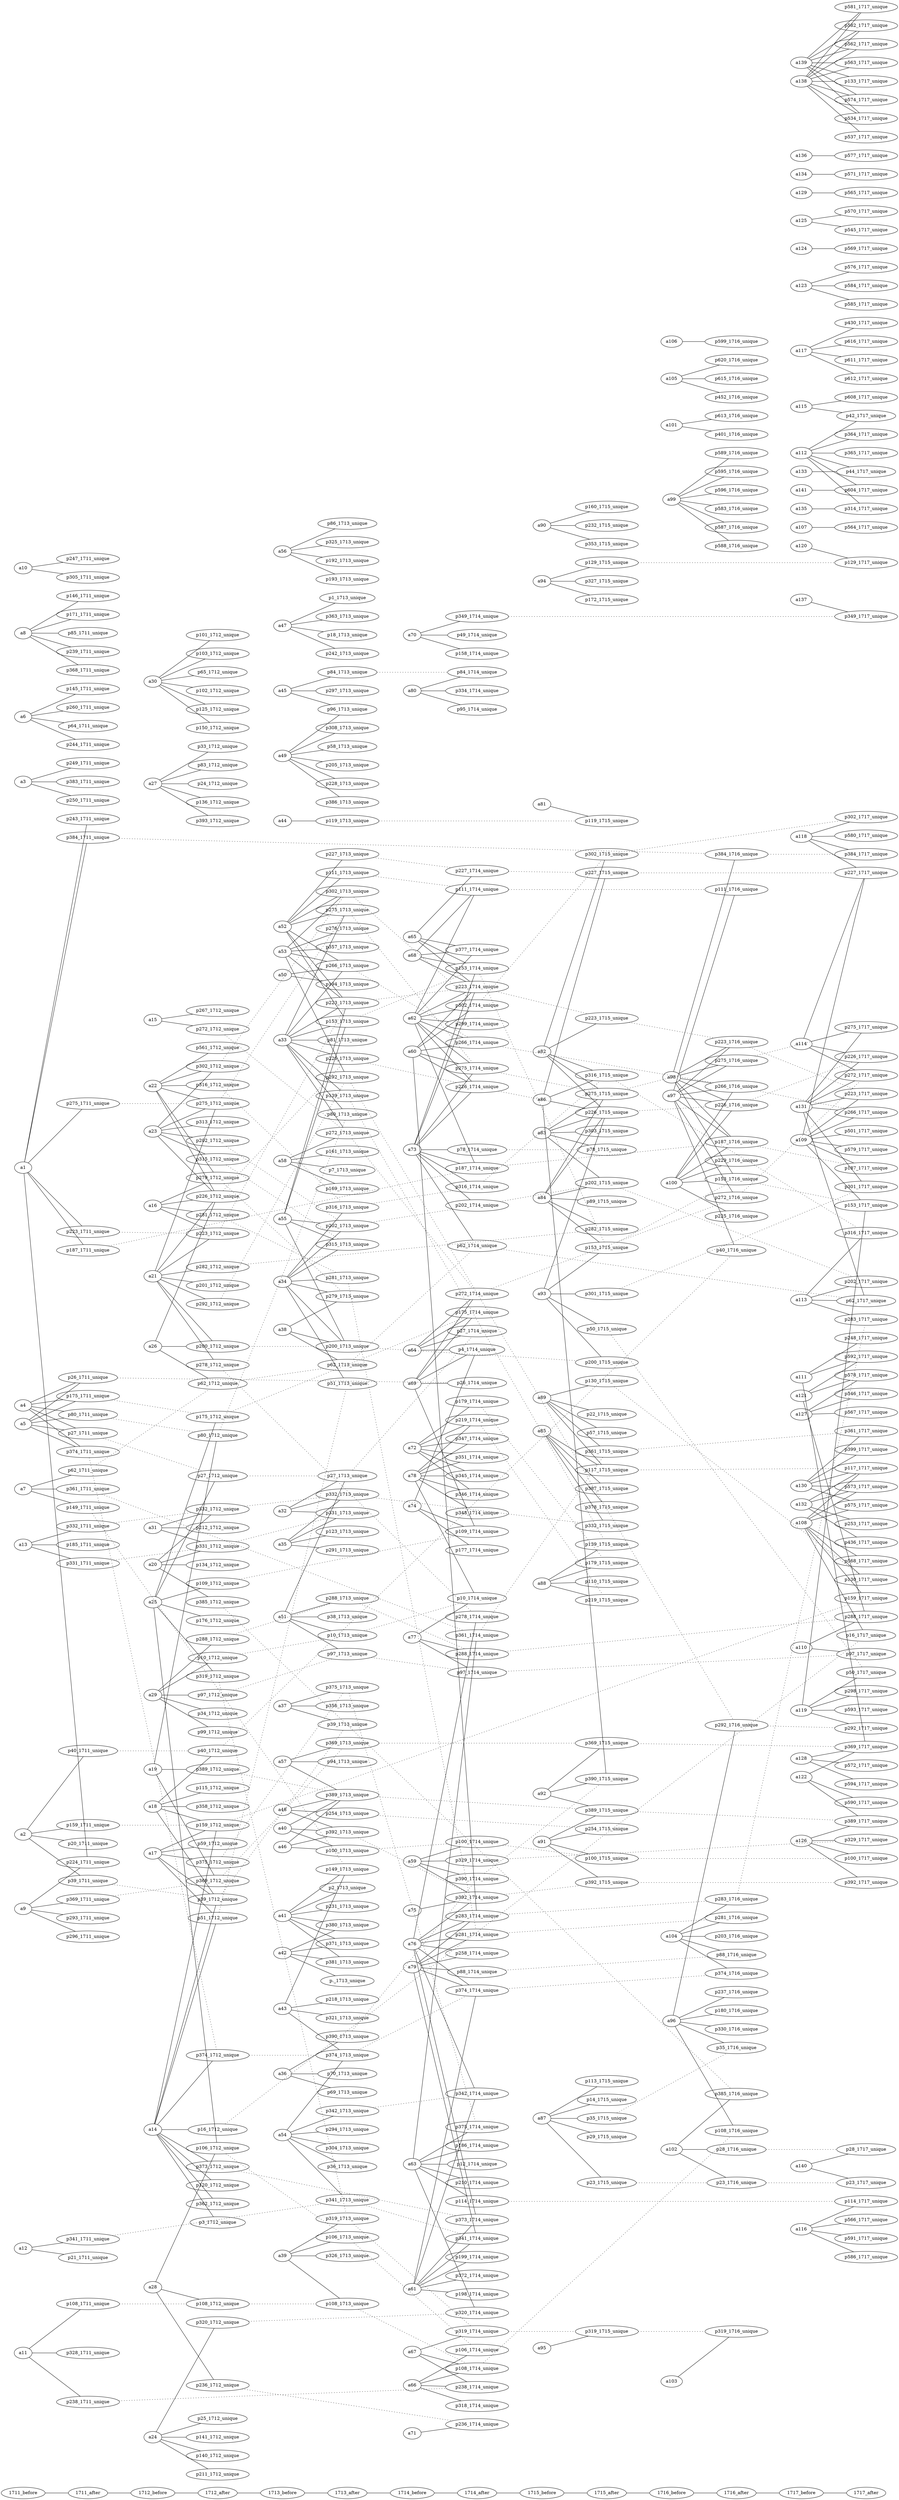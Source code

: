 graph G {
nodesep=0.3;
nslimit=10;
rankdir=LR;
splines=False;
"1711_after" -- "1712_before";
"1711_before" -- "1711_after";
"1712_after" -- "1713_before";
"1712_before" -- "1712_after";
"1713_after" -- "1714_before";
"1713_before" -- "1713_after";
"1714_after" -- "1715_before";
"1714_before" -- "1714_after";
"1715_after" -- "1716_before";
"1715_before" -- "1715_after";
"1716_after" -- "1717_before";
"1716_before" -- "1716_after";
"1717_before" -- "1717_after";
p384_1711_unique [rank=1];
p384_1711_unique -- p384_1716_unique  [edgeType=person_time, style=dotted, weight=10];
p384_1716_unique [rank=11];
p384_1716_unique -- p384_1717_unique  [edgeType=person_time, style=dotted, weight=10];
p187_1711_unique [rank=1];
p187_1711_unique -- p187_1714_unique  [edgeType=person_time, style=dotted, weight=10];
p187_1714_unique [rank=7];
p187_1714_unique -- p187_1716_unique  [edgeType=person_time, style=dotted, weight=10];
p187_1716_unique [rank=11];
p187_1716_unique -- p187_1717_unique  [edgeType=person_time, style=dotted, weight=10];
p223_1711_unique [rank=1];
p223_1711_unique -- p223_1712_unique  [edgeType=person_time, style=dotted, weight=10];
p223_1712_unique [rank=3];
p223_1712_unique -- p223_1713_unique  [edgeType=person_time, style=dotted, weight=10];
p223_1713_unique [rank=5];
p223_1713_unique -- p223_1714_unique  [edgeType=person_time, style=dotted, weight=10];
p223_1714_unique [rank=7];
p223_1714_unique -- p223_1715_unique  [edgeType=person_time, style=dotted, weight=10];
p223_1715_unique [rank=9];
p223_1715_unique -- p223_1716_unique  [edgeType=person_time, style=dotted, weight=10];
p223_1716_unique [rank=11];
p223_1716_unique -- p223_1717_unique  [edgeType=person_time, style=dotted, weight=10];
p275_1711_unique [rank=1];
p275_1711_unique -- p275_1712_unique  [edgeType=person_time, style=dotted, weight=10];
p275_1712_unique [rank=3];
p275_1712_unique -- p275_1713_unique  [edgeType=person_time, style=dotted, weight=10];
p275_1713_unique [rank=5];
p275_1713_unique -- p275_1714_unique  [edgeType=person_time, style=dotted, weight=10];
p275_1714_unique [rank=7];
p275_1714_unique -- p275_1715_unique  [edgeType=person_time, style=dotted, weight=10];
p275_1715_unique [rank=9];
p275_1715_unique -- p275_1716_unique  [edgeType=person_time, style=dotted, weight=10];
p275_1716_unique [rank=11];
p275_1716_unique -- p275_1717_unique  [edgeType=person_time, style=dotted, weight=10];
p39_1711_unique [rank=1];
p39_1711_unique -- p39_1712_unique  [edgeType=person_time, style=dotted, weight=10];
p39_1712_unique [rank=3];
p39_1712_unique -- p39_1713_unique  [edgeType=person_time, style=dotted, weight=10];
p40_1711_unique [rank=1];
p40_1711_unique -- p40_1712_unique  [edgeType=person_time, style=dotted, weight=10];
p40_1712_unique [rank=3];
p40_1712_unique -- p40_1716_unique  [edgeType=person_time, style=dotted, weight=10];
p159_1711_unique [rank=1];
p159_1711_unique -- p159_1712_unique  [edgeType=person_time, style=dotted, weight=10];
p159_1712_unique [rank=3];
p159_1712_unique -- p159_1717_unique  [edgeType=person_time, style=dotted, weight=10];
p27_1711_unique [rank=1];
p27_1711_unique -- p27_1712_unique  [edgeType=person_time, style=dotted, weight=10];
p27_1712_unique [rank=3];
p27_1712_unique -- p27_1713_unique  [edgeType=person_time, style=dotted, weight=10];
p27_1713_unique [rank=5];
p27_1713_unique -- p27_1714_unique  [edgeType=person_time, style=dotted, weight=10];
p175_1711_unique [rank=1];
p175_1711_unique -- p175_1712_unique  [edgeType=person_time, style=dotted, weight=10];
p175_1712_unique [rank=3];
p175_1712_unique -- p175_1714_unique  [edgeType=person_time, style=dotted, weight=10];
p26_1711_unique [rank=1];
p26_1711_unique -- p26_1714_unique  [edgeType=person_time, style=dotted, weight=10];
p80_1711_unique [rank=1];
p80_1711_unique -- p80_1712_unique  [edgeType=person_time, style=dotted, weight=10];
p80_1712_unique [rank=3];
p80_1712_unique -- p80_1713_unique  [edgeType=person_time, style=dotted, weight=10];
p374_1711_unique [rank=1];
p374_1711_unique -- p374_1712_unique  [edgeType=person_time, style=dotted, weight=10];
p374_1712_unique [rank=3];
p374_1712_unique -- p374_1713_unique  [edgeType=person_time, style=dotted, weight=10];
p374_1713_unique [rank=5];
p374_1713_unique -- p374_1714_unique  [edgeType=person_time, style=dotted, weight=10];
p374_1714_unique [rank=7];
p374_1714_unique -- p374_1716_unique  [edgeType=person_time, style=dotted, weight=10];
p62_1711_unique [rank=1];
p62_1711_unique -- p62_1712_unique  [edgeType=person_time, style=dotted, weight=10];
p62_1712_unique [rank=3];
p62_1712_unique -- p62_1713_unique  [edgeType=person_time, style=dotted, weight=10];
p62_1713_unique [rank=5];
p62_1713_unique -- p62_1714_unique  [edgeType=person_time, style=dotted, weight=10];
p62_1714_unique [rank=7];
p62_1714_unique -- p62_1717_unique  [edgeType=person_time, style=dotted, weight=10];
p149_1711_unique [rank=1];
p149_1711_unique -- p149_1713_unique  [edgeType=person_time, style=dotted, weight=10];
p361_1711_unique [rank=1];
p361_1711_unique -- p361_1714_unique  [edgeType=person_time, style=dotted, weight=10];
p361_1714_unique [rank=7];
p361_1714_unique -- p361_1715_unique  [edgeType=person_time, style=dotted, weight=10];
p361_1715_unique [rank=9];
p361_1715_unique -- p361_1717_unique  [edgeType=person_time, style=dotted, weight=10];
p369_1711_unique [rank=1];
p369_1711_unique -- p369_1712_unique  [edgeType=person_time, style=dotted, weight=10];
p369_1712_unique [rank=3];
p369_1712_unique -- p369_1713_unique  [edgeType=person_time, style=dotted, weight=10];
p369_1713_unique [rank=5];
p369_1713_unique -- p369_1715_unique  [edgeType=person_time, style=dotted, weight=10];
p369_1715_unique [rank=9];
p369_1715_unique -- p369_1717_unique  [edgeType=person_time, style=dotted, weight=10];
p108_1711_unique [rank=1];
p108_1711_unique -- p108_1712_unique  [edgeType=person_time, style=dotted, weight=10];
p108_1712_unique [rank=3];
p108_1712_unique -- p108_1713_unique  [edgeType=person_time, style=dotted, weight=10];
p108_1713_unique [rank=5];
p108_1713_unique -- p108_1714_unique  [edgeType=person_time, style=dotted, weight=10];
p108_1714_unique [rank=7];
p108_1714_unique -- p108_1716_unique  [edgeType=person_time, style=dotted, weight=10];
p238_1711_unique [rank=1];
p238_1711_unique -- p238_1714_unique  [edgeType=person_time, style=dotted, weight=10];
p341_1711_unique [rank=1];
p341_1711_unique -- p341_1713_unique  [edgeType=person_time, style=dotted, weight=10];
p341_1713_unique [rank=5];
p341_1713_unique -- p341_1714_unique  [edgeType=person_time, style=dotted, weight=10];
p332_1711_unique [rank=1];
p332_1711_unique -- p332_1712_unique  [edgeType=person_time, style=dotted, weight=10];
p332_1712_unique [rank=3];
p332_1712_unique -- p332_1713_unique  [edgeType=person_time, style=dotted, weight=10];
p332_1713_unique [rank=5];
p332_1713_unique -- p332_1715_unique  [edgeType=person_time, style=dotted, weight=10];
p331_1711_unique [rank=1];
p331_1711_unique -- p331_1712_unique  [edgeType=person_time, style=dotted, weight=10];
p331_1712_unique [rank=3];
p331_1712_unique -- p331_1713_unique  [edgeType=person_time, style=dotted, weight=10];
p16_1712_unique [rank=3];
p16_1712_unique -- p16_1717_unique  [edgeType=person_time, style=dotted, weight=10];
p51_1712_unique [rank=3];
p51_1712_unique -- p51_1713_unique  [edgeType=person_time, style=dotted, weight=10];
p373_1712_unique [rank=3];
p373_1712_unique -- p373_1714_unique  [edgeType=person_time, style=dotted, weight=10];
p272_1712_unique [rank=3];
p272_1712_unique -- p272_1713_unique  [edgeType=person_time, style=dotted, weight=10];
p272_1713_unique [rank=5];
p272_1713_unique -- p272_1714_unique  [edgeType=person_time, style=dotted, weight=10];
p272_1714_unique [rank=7];
p272_1714_unique -- p272_1716_unique  [edgeType=person_time, style=dotted, weight=10];
p272_1716_unique [rank=11];
p272_1716_unique -- p272_1717_unique  [edgeType=person_time, style=dotted, weight=10];
p279_1712_unique [rank=3];
p279_1712_unique -- p279_1713_unique  [edgeType=person_time, style=dotted, weight=10];
p226_1712_unique [rank=3];
p226_1712_unique -- p226_1713_unique  [edgeType=person_time, style=dotted, weight=10];
p226_1713_unique [rank=5];
p226_1713_unique -- p226_1714_unique  [edgeType=person_time, style=dotted, weight=10];
p226_1714_unique [rank=7];
p226_1714_unique -- p226_1715_unique  [edgeType=person_time, style=dotted, weight=10];
p226_1715_unique [rank=9];
p226_1715_unique -- p226_1716_unique  [edgeType=person_time, style=dotted, weight=10];
p226_1716_unique [rank=11];
p226_1716_unique -- p226_1717_unique  [edgeType=person_time, style=dotted, weight=10];
p281_1712_unique [rank=3];
p281_1712_unique -- p281_1713_unique  [edgeType=person_time, style=dotted, weight=10];
p281_1713_unique [rank=5];
p281_1713_unique -- p281_1714_unique  [edgeType=person_time, style=dotted, weight=10];
p281_1714_unique [rank=7];
p281_1714_unique -- p281_1716_unique  [edgeType=person_time, style=dotted, weight=10];
p375_1712_unique [rank=3];
p375_1712_unique -- p375_1713_unique  [edgeType=person_time, style=dotted, weight=10];
p375_1713_unique [rank=5];
p375_1713_unique -- p375_1714_unique  [edgeType=person_time, style=dotted, weight=10];
p389_1712_unique [rank=3];
p389_1712_unique -- p389_1713_unique  [edgeType=person_time, style=dotted, weight=10];
p389_1713_unique [rank=5];
p389_1713_unique -- p389_1715_unique  [edgeType=person_time, style=dotted, weight=10];
p389_1715_unique [rank=9];
p389_1715_unique -- p389_1717_unique  [edgeType=person_time, style=dotted, weight=10];
p385_1712_unique [rank=3];
p385_1712_unique -- p385_1716_unique  [edgeType=person_time, style=dotted, weight=10];
p282_1712_unique [rank=3];
p282_1712_unique -- p282_1715_unique  [edgeType=person_time, style=dotted, weight=10];
p200_1712_unique [rank=3];
p200_1712_unique -- p200_1713_unique  [edgeType=person_time, style=dotted, weight=10];
p200_1713_unique [rank=5];
p200_1713_unique -- p200_1715_unique  [edgeType=person_time, style=dotted, weight=10];
p278_1712_unique [rank=3];
p278_1712_unique -- p278_1714_unique  [edgeType=person_time, style=dotted, weight=10];
p292_1712_unique [rank=3];
p292_1712_unique -- p292_1713_unique  [edgeType=person_time, style=dotted, weight=10];
p292_1713_unique [rank=5];
p292_1713_unique -- p292_1716_unique  [edgeType=person_time, style=dotted, weight=10];
p292_1716_unique [rank=11];
p292_1716_unique -- p292_1717_unique  [edgeType=person_time, style=dotted, weight=10];
p316_1712_unique [rank=3];
p316_1712_unique -- p316_1713_unique  [edgeType=person_time, style=dotted, weight=10];
p316_1713_unique [rank=5];
p316_1713_unique -- p316_1714_unique  [edgeType=person_time, style=dotted, weight=10];
p316_1714_unique [rank=7];
p316_1714_unique -- p316_1715_unique  [edgeType=person_time, style=dotted, weight=10];
p316_1715_unique [rank=9];
p316_1715_unique -- p316_1717_unique  [edgeType=person_time, style=dotted, weight=10];
p302_1712_unique [rank=3];
p302_1712_unique -- p302_1713_unique  [edgeType=person_time, style=dotted, weight=10];
p302_1713_unique [rank=5];
p302_1713_unique -- p302_1714_unique  [edgeType=person_time, style=dotted, weight=10];
p302_1714_unique [rank=7];
p302_1714_unique -- p302_1715_unique  [edgeType=person_time, style=dotted, weight=10];
p302_1715_unique [rank=9];
p302_1715_unique -- p302_1717_unique  [edgeType=person_time, style=dotted, weight=10];
p202_1712_unique [rank=3];
p202_1712_unique -- p202_1713_unique  [edgeType=person_time, style=dotted, weight=10];
p202_1713_unique [rank=5];
p202_1713_unique -- p202_1714_unique  [edgeType=person_time, style=dotted, weight=10];
p202_1714_unique [rank=7];
p202_1714_unique -- p202_1715_unique  [edgeType=person_time, style=dotted, weight=10];
p202_1715_unique [rank=9];
p202_1715_unique -- p202_1717_unique  [edgeType=person_time, style=dotted, weight=10];
p315_1712_unique [rank=3];
p315_1712_unique -- p315_1713_unique  [edgeType=person_time, style=dotted, weight=10];
p320_1712_unique [rank=3];
p320_1712_unique -- p320_1714_unique  [edgeType=person_time, style=dotted, weight=10];
p109_1712_unique [rank=3];
p109_1712_unique -- p109_1714_unique  [edgeType=person_time, style=dotted, weight=10];
p106_1712_unique [rank=3];
p106_1712_unique -- p106_1713_unique  [edgeType=person_time, style=dotted, weight=10];
p106_1713_unique [rank=5];
p106_1713_unique -- p106_1714_unique  [edgeType=person_time, style=dotted, weight=10];
p319_1712_unique [rank=3];
p319_1712_unique -- p319_1713_unique  [edgeType=person_time, style=dotted, weight=10];
p319_1713_unique [rank=5];
p319_1713_unique -- p319_1714_unique  [edgeType=person_time, style=dotted, weight=10];
p319_1714_unique [rank=7];
p319_1714_unique -- p319_1715_unique  [edgeType=person_time, style=dotted, weight=10];
p319_1715_unique [rank=9];
p319_1715_unique -- p319_1716_unique  [edgeType=person_time, style=dotted, weight=10];
p236_1712_unique [rank=3];
p236_1712_unique -- p236_1714_unique  [edgeType=person_time, style=dotted, weight=10];
p10_1712_unique [rank=3];
p10_1712_unique -- p10_1713_unique  [edgeType=person_time, style=dotted, weight=10];
p10_1713_unique [rank=5];
p10_1713_unique -- p10_1714_unique  [edgeType=person_time, style=dotted, weight=10];
p97_1712_unique [rank=3];
p97_1712_unique -- p97_1713_unique  [edgeType=person_time, style=dotted, weight=10];
p97_1713_unique [rank=5];
p97_1713_unique -- p97_1714_unique  [edgeType=person_time, style=dotted, weight=10];
p97_1714_unique [rank=7];
p97_1714_unique -- p97_1717_unique  [edgeType=person_time, style=dotted, weight=10];
p288_1712_unique [rank=3];
p288_1712_unique -- p288_1713_unique  [edgeType=person_time, style=dotted, weight=10];
p288_1713_unique [rank=5];
p288_1713_unique -- p288_1714_unique  [edgeType=person_time, style=dotted, weight=10];
p288_1714_unique [rank=7];
p288_1714_unique -- p288_1717_unique  [edgeType=person_time, style=dotted, weight=10];
p153_1713_unique [rank=5];
p153_1713_unique -- p153_1714_unique  [edgeType=person_time, style=dotted, weight=10];
p153_1714_unique [rank=7];
p153_1714_unique -- p153_1715_unique  [edgeType=person_time, style=dotted, weight=10];
p153_1715_unique [rank=9];
p153_1715_unique -- p153_1716_unique  [edgeType=person_time, style=dotted, weight=10];
p153_1716_unique [rank=11];
p153_1716_unique -- p153_1717_unique  [edgeType=person_time, style=dotted, weight=10];
p139_1713_unique [rank=5];
p139_1713_unique -- p139_1715_unique  [edgeType=person_time, style=dotted, weight=10];
p266_1713_unique [rank=5];
p266_1713_unique -- p266_1714_unique  [edgeType=person_time, style=dotted, weight=10];
p266_1714_unique [rank=7];
p266_1714_unique -- p266_1716_unique  [edgeType=person_time, style=dotted, weight=10];
p266_1716_unique [rank=11];
p266_1716_unique -- p266_1717_unique  [edgeType=person_time, style=dotted, weight=10];
p390_1713_unique [rank=5];
p390_1713_unique -- p390_1714_unique  [edgeType=person_time, style=dotted, weight=10];
p390_1714_unique [rank=7];
p390_1714_unique -- p390_1715_unique  [edgeType=person_time, style=dotted, weight=10];
p100_1713_unique [rank=5];
p100_1713_unique -- p100_1714_unique  [edgeType=person_time, style=dotted, weight=10];
p100_1714_unique [rank=7];
p100_1714_unique -- p100_1715_unique  [edgeType=person_time, style=dotted, weight=10];
p100_1715_unique [rank=9];
p100_1715_unique -- p100_1717_unique  [edgeType=person_time, style=dotted, weight=10];
p392_1713_unique [rank=5];
p392_1713_unique -- p392_1714_unique  [edgeType=person_time, style=dotted, weight=10];
p392_1714_unique [rank=7];
p392_1714_unique -- p392_1715_unique  [edgeType=person_time, style=dotted, weight=10];
p392_1715_unique [rank=9];
p392_1715_unique -- p392_1717_unique  [edgeType=person_time, style=dotted, weight=10];
p119_1713_unique [rank=5];
p119_1713_unique -- p119_1715_unique  [edgeType=person_time, style=dotted, weight=10];
p84_1713_unique [rank=5];
p84_1713_unique -- p84_1714_unique  [edgeType=person_time, style=dotted, weight=10];
p254_1713_unique [rank=5];
p254_1713_unique -- p254_1715_unique  [edgeType=person_time, style=dotted, weight=10];
p227_1713_unique [rank=5];
p227_1713_unique -- p227_1714_unique  [edgeType=person_time, style=dotted, weight=10];
p227_1714_unique [rank=7];
p227_1714_unique -- p227_1715_unique  [edgeType=person_time, style=dotted, weight=10];
p227_1715_unique [rank=9];
p227_1715_unique -- p227_1717_unique  [edgeType=person_time, style=dotted, weight=10];
p111_1713_unique [rank=5];
p111_1713_unique -- p111_1714_unique  [edgeType=person_time, style=dotted, weight=10];
p111_1714_unique [rank=7];
p111_1714_unique -- p111_1716_unique  [edgeType=person_time, style=dotted, weight=10];
p342_1713_unique [rank=5];
p342_1713_unique -- p342_1714_unique  [edgeType=person_time, style=dotted, weight=10];
p329_1714_unique [rank=7];
p329_1714_unique -- p329_1717_unique  [edgeType=person_time, style=dotted, weight=10];
p283_1714_unique [rank=7];
p283_1714_unique -- p283_1716_unique  [edgeType=person_time, style=dotted, weight=10];
p283_1716_unique [rank=11];
p283_1716_unique -- p283_1717_unique  [edgeType=person_time, style=dotted, weight=10];
p114_1714_unique [rank=7];
p114_1714_unique -- p114_1717_unique  [edgeType=person_time, style=dotted, weight=10];
p349_1714_unique [rank=7];
p349_1714_unique -- p349_1717_unique  [edgeType=person_time, style=dotted, weight=10];
p179_1714_unique [rank=7];
p179_1714_unique -- p179_1715_unique  [edgeType=person_time, style=dotted, weight=10];
p219_1714_unique [rank=7];
p219_1714_unique -- p219_1715_unique  [edgeType=person_time, style=dotted, weight=10];
p78_1714_unique [rank=7];
p78_1714_unique -- p78_1715_unique  [edgeType=person_time, style=dotted, weight=10];
p88_1714_unique [rank=7];
p88_1714_unique -- p88_1716_unique  [edgeType=person_time, style=dotted, weight=10];
p117_1715_unique [rank=9];
p117_1715_unique -- p117_1717_unique  [edgeType=person_time, style=dotted, weight=10];
p23_1715_unique [rank=9];
p23_1715_unique -- p23_1716_unique  [edgeType=person_time, style=dotted, weight=10];
p23_1716_unique [rank=11];
p23_1716_unique -- p23_1717_unique  [edgeType=person_time, style=dotted, weight=10];
p35_1715_unique [rank=9];
p35_1715_unique -- p35_1716_unique  [edgeType=person_time, style=dotted, weight=10];
p130_1715_unique [rank=9];
p130_1715_unique -- p130_1717_unique  [edgeType=person_time, style=dotted, weight=10];
p301_1715_unique [rank=9];
p301_1715_unique -- p301_1717_unique  [edgeType=person_time, style=dotted, weight=10];
p50_1715_unique [rank=9];
p50_1715_unique -- p50_1717_unique  [edgeType=person_time, style=dotted, weight=10];
p129_1715_unique [rank=9];
p129_1715_unique -- p129_1717_unique  [edgeType=person_time, style=dotted, weight=10];
p28_1716_unique [rank=11];
p28_1716_unique -- p28_1717_unique  [edgeType=person_time, style=dotted, weight=10];
a1 [entityType=document, rank=0];
p243_1711_unique [entityType=person, rank=1];
a1 -- p243_1711_unique  [edgeType=document_mention];
p384_1711_unique [entityType=person, rank=1];
a1 -- p384_1711_unique  [edgeType=document_mention];
p187_1711_unique [entityType=person, rank=1];
a1 -- p187_1711_unique  [edgeType=document_mention];
p223_1711_unique [entityType=person, rank=1];
a1 -- p223_1711_unique  [edgeType=document_mention];
p224_1711_unique [entityType=person, rank=1];
a1 -- p224_1711_unique  [edgeType=document_mention];
p275_1711_unique [entityType=person, rank=1];
a1 -- p275_1711_unique  [edgeType=document_mention];
a2 [entityType=document, rank=0];
p20_1711_unique [entityType=person, rank=1];
a2 -- p20_1711_unique  [edgeType=document_mention];
p39_1711_unique [entityType=person, rank=1];
a2 -- p39_1711_unique  [edgeType=document_mention];
p40_1711_unique [entityType=person, rank=1];
a2 -- p40_1711_unique  [edgeType=document_mention];
p159_1711_unique [entityType=person, rank=1];
a2 -- p159_1711_unique  [edgeType=document_mention];
a3 [entityType=document, rank=0];
p249_1711_unique [entityType=person, rank=1];
a3 -- p249_1711_unique  [edgeType=document_mention];
p383_1711_unique [entityType=person, rank=1];
a3 -- p383_1711_unique  [edgeType=document_mention];
p250_1711_unique [entityType=person, rank=1];
a3 -- p250_1711_unique  [edgeType=document_mention];
a4 [entityType=document, rank=0];
p27_1711_unique [entityType=person, rank=1];
a4 -- p27_1711_unique  [edgeType=document_mention];
p175_1711_unique [entityType=person, rank=1];
a4 -- p175_1711_unique  [edgeType=document_mention];
p26_1711_unique [entityType=person, rank=1];
a4 -- p26_1711_unique  [edgeType=document_mention];
p80_1711_unique [entityType=person, rank=1];
a4 -- p80_1711_unique  [edgeType=document_mention];
p374_1711_unique [entityType=person, rank=1];
a4 -- p374_1711_unique  [edgeType=document_mention];
a5 [entityType=document, rank=0];
p27_1711_unique [entityType=person, rank=1];
a5 -- p27_1711_unique  [edgeType=document_mention];
p175_1711_unique [entityType=person, rank=1];
a5 -- p175_1711_unique  [edgeType=document_mention];
p26_1711_unique [entityType=person, rank=1];
a5 -- p26_1711_unique  [edgeType=document_mention];
p80_1711_unique [entityType=person, rank=1];
a5 -- p80_1711_unique  [edgeType=document_mention];
p374_1711_unique [entityType=person, rank=1];
a5 -- p374_1711_unique  [edgeType=document_mention];
a6 [entityType=document, rank=0];
p145_1711_unique [entityType=person, rank=1];
a6 -- p145_1711_unique  [edgeType=document_mention];
p260_1711_unique [entityType=person, rank=1];
a6 -- p260_1711_unique  [edgeType=document_mention];
p64_1711_unique [entityType=person, rank=1];
a6 -- p64_1711_unique  [edgeType=document_mention];
p244_1711_unique [entityType=person, rank=1];
a6 -- p244_1711_unique  [edgeType=document_mention];
a7 [entityType=document, rank=0];
p62_1711_unique [entityType=person, rank=1];
a7 -- p62_1711_unique  [edgeType=document_mention];
p149_1711_unique [entityType=person, rank=1];
a7 -- p149_1711_unique  [edgeType=document_mention];
p361_1711_unique [entityType=person, rank=1];
a7 -- p361_1711_unique  [edgeType=document_mention];
a8 [entityType=document, rank=0];
p146_1711_unique [entityType=person, rank=1];
a8 -- p146_1711_unique  [edgeType=document_mention];
p171_1711_unique [entityType=person, rank=1];
a8 -- p171_1711_unique  [edgeType=document_mention];
p85_1711_unique [entityType=person, rank=1];
a8 -- p85_1711_unique  [edgeType=document_mention];
p239_1711_unique [entityType=person, rank=1];
a8 -- p239_1711_unique  [edgeType=document_mention];
p368_1711_unique [entityType=person, rank=1];
a8 -- p368_1711_unique  [edgeType=document_mention];
a9 [entityType=document, rank=0];
p293_1711_unique [entityType=person, rank=1];
a9 -- p293_1711_unique  [edgeType=document_mention];
p369_1711_unique [entityType=person, rank=1];
a9 -- p369_1711_unique  [edgeType=document_mention];
p224_1711_unique [entityType=person, rank=1];
a9 -- p224_1711_unique  [edgeType=document_mention];
p296_1711_unique [entityType=person, rank=1];
a9 -- p296_1711_unique  [edgeType=document_mention];
a10 [entityType=document, rank=0];
p247_1711_unique [entityType=person, rank=1];
a10 -- p247_1711_unique  [edgeType=document_mention];
p305_1711_unique [entityType=person, rank=1];
a10 -- p305_1711_unique  [edgeType=document_mention];
a11 [entityType=document, rank=0];
p328_1711_unique [entityType=person, rank=1];
a11 -- p328_1711_unique  [edgeType=document_mention];
p108_1711_unique [entityType=person, rank=1];
a11 -- p108_1711_unique  [edgeType=document_mention];
p238_1711_unique [entityType=person, rank=1];
a11 -- p238_1711_unique  [edgeType=document_mention];
a12 [entityType=document, rank=0];
p21_1711_unique [entityType=person, rank=1];
a12 -- p21_1711_unique  [edgeType=document_mention];
p341_1711_unique [entityType=person, rank=1];
a12 -- p341_1711_unique  [edgeType=document_mention];
a13 [entityType=document, rank=0];
p185_1711_unique [entityType=person, rank=1];
a13 -- p185_1711_unique  [edgeType=document_mention];
p332_1711_unique [entityType=person, rank=1];
a13 -- p332_1711_unique  [edgeType=document_mention];
p331_1711_unique [entityType=person, rank=1];
a13 -- p331_1711_unique  [edgeType=document_mention];
subgraph "0_after" {
rank=same;
"1711_after";
p384_1711_unique [rank=1];
p187_1711_unique [rank=1];
p223_1711_unique [rank=1];
p275_1711_unique [rank=1];
p39_1711_unique [rank=1];
p40_1711_unique [rank=1];
p159_1711_unique [rank=1];
p27_1711_unique [rank=1];
p175_1711_unique [rank=1];
p26_1711_unique [rank=1];
p80_1711_unique [rank=1];
p374_1711_unique [rank=1];
p62_1711_unique [rank=1];
p149_1711_unique [rank=1];
p361_1711_unique [rank=1];
p369_1711_unique [rank=1];
p108_1711_unique [rank=1];
p238_1711_unique [rank=1];
p341_1711_unique [rank=1];
p332_1711_unique [rank=1];
p331_1711_unique [rank=1];
p243_1711_unique [entityType=person, rank=1];
p384_1711_unique [entityType=person, rank=1];
p187_1711_unique [entityType=person, rank=1];
p223_1711_unique [entityType=person, rank=1];
p224_1711_unique [entityType=person, rank=1];
p275_1711_unique [entityType=person, rank=1];
p20_1711_unique [entityType=person, rank=1];
p39_1711_unique [entityType=person, rank=1];
p40_1711_unique [entityType=person, rank=1];
p159_1711_unique [entityType=person, rank=1];
p249_1711_unique [entityType=person, rank=1];
p383_1711_unique [entityType=person, rank=1];
p250_1711_unique [entityType=person, rank=1];
p27_1711_unique [entityType=person, rank=1];
p175_1711_unique [entityType=person, rank=1];
p26_1711_unique [entityType=person, rank=1];
p80_1711_unique [entityType=person, rank=1];
p374_1711_unique [entityType=person, rank=1];
p27_1711_unique [entityType=person, rank=1];
p175_1711_unique [entityType=person, rank=1];
p26_1711_unique [entityType=person, rank=1];
p80_1711_unique [entityType=person, rank=1];
p374_1711_unique [entityType=person, rank=1];
p145_1711_unique [entityType=person, rank=1];
p260_1711_unique [entityType=person, rank=1];
p64_1711_unique [entityType=person, rank=1];
p244_1711_unique [entityType=person, rank=1];
p62_1711_unique [entityType=person, rank=1];
p149_1711_unique [entityType=person, rank=1];
p361_1711_unique [entityType=person, rank=1];
p146_1711_unique [entityType=person, rank=1];
p171_1711_unique [entityType=person, rank=1];
p85_1711_unique [entityType=person, rank=1];
p239_1711_unique [entityType=person, rank=1];
p368_1711_unique [entityType=person, rank=1];
p293_1711_unique [entityType=person, rank=1];
p369_1711_unique [entityType=person, rank=1];
p224_1711_unique [entityType=person, rank=1];
p296_1711_unique [entityType=person, rank=1];
p247_1711_unique [entityType=person, rank=1];
p305_1711_unique [entityType=person, rank=1];
p328_1711_unique [entityType=person, rank=1];
p108_1711_unique [entityType=person, rank=1];
p238_1711_unique [entityType=person, rank=1];
p21_1711_unique [entityType=person, rank=1];
p341_1711_unique [entityType=person, rank=1];
p185_1711_unique [entityType=person, rank=1];
p332_1711_unique [entityType=person, rank=1];
p331_1711_unique [entityType=person, rank=1];
}

subgraph "0_before" {
rank=same;
"1711_before";
a1 [entityType=document, rank=0];
a2 [entityType=document, rank=0];
a3 [entityType=document, rank=0];
a4 [entityType=document, rank=0];
a5 [entityType=document, rank=0];
a6 [entityType=document, rank=0];
a7 [entityType=document, rank=0];
a8 [entityType=document, rank=0];
a9 [entityType=document, rank=0];
a10 [entityType=document, rank=0];
a11 [entityType=document, rank=0];
a12 [entityType=document, rank=0];
a13 [entityType=document, rank=0];
}

a14 [entityType=document, rank=2];
p120_1712_unique [entityType=person, rank=3];
a14 -- p120_1712_unique  [edgeType=document_mention];
p362_1712_unique [entityType=person, rank=3];
a14 -- p362_1712_unique  [edgeType=document_mention];
p3_1712_unique [entityType=person, rank=3];
a14 -- p3_1712_unique  [edgeType=document_mention];
p16_1712_unique [entityType=person, rank=3];
a14 -- p16_1712_unique  [edgeType=document_mention];
p39_1712_unique [entityType=person, rank=3];
a14 -- p39_1712_unique  [edgeType=document_mention];
p51_1712_unique [entityType=person, rank=3];
a14 -- p51_1712_unique  [edgeType=document_mention];
p159_1712_unique [entityType=person, rank=3];
a14 -- p159_1712_unique  [edgeType=document_mention];
p373_1712_unique [entityType=person, rank=3];
a14 -- p373_1712_unique  [edgeType=document_mention];
p374_1712_unique [entityType=person, rank=3];
a14 -- p374_1712_unique  [edgeType=document_mention];
a15 [entityType=document, rank=2];
p272_1712_unique [entityType=person, rank=3];
a15 -- p272_1712_unique  [edgeType=document_mention];
p267_1712_unique [entityType=person, rank=3];
a15 -- p267_1712_unique  [edgeType=document_mention];
a16 [entityType=document, rank=2];
p223_1712_unique [entityType=person, rank=3];
a16 -- p223_1712_unique  [edgeType=document_mention];
p279_1712_unique [entityType=person, rank=3];
a16 -- p279_1712_unique  [edgeType=document_mention];
p226_1712_unique [entityType=person, rank=3];
a16 -- p226_1712_unique  [edgeType=document_mention];
p281_1712_unique [entityType=person, rank=3];
a16 -- p281_1712_unique  [edgeType=document_mention];
a17 [entityType=document, rank=2];
p39_1712_unique [entityType=person, rank=3];
a17 -- p39_1712_unique  [edgeType=document_mention];
p59_1712_unique [entityType=person, rank=3];
a17 -- p59_1712_unique  [edgeType=document_mention];
p51_1712_unique [entityType=person, rank=3];
a17 -- p51_1712_unique  [edgeType=document_mention];
p159_1712_unique [entityType=person, rank=3];
a17 -- p159_1712_unique  [edgeType=document_mention];
p375_1712_unique [entityType=person, rank=3];
a17 -- p375_1712_unique  [edgeType=document_mention];
a18 [entityType=document, rank=2];
p159_1712_unique [entityType=person, rank=3];
a18 -- p159_1712_unique  [edgeType=document_mention];
p358_1712_unique [entityType=person, rank=3];
a18 -- p358_1712_unique  [edgeType=document_mention];
p39_1712_unique [entityType=person, rank=3];
a18 -- p39_1712_unique  [edgeType=document_mention];
p40_1712_unique [entityType=person, rank=3];
a18 -- p40_1712_unique  [edgeType=document_mention];
p115_1712_unique [entityType=person, rank=3];
a18 -- p115_1712_unique  [edgeType=document_mention];
a19 [entityType=document, rank=2];
p80_1712_unique [entityType=person, rank=3];
a19 -- p80_1712_unique  [edgeType=document_mention];
p389_1712_unique [entityType=person, rank=3];
a19 -- p389_1712_unique  [edgeType=document_mention];
p369_1712_unique [entityType=person, rank=3];
a19 -- p369_1712_unique  [edgeType=document_mention];
a20 [entityType=document, rank=2];
p134_1712_unique [entityType=person, rank=3];
a20 -- p134_1712_unique  [edgeType=document_mention];
p385_1712_unique [entityType=person, rank=3];
a20 -- p385_1712_unique  [edgeType=document_mention];
p331_1712_unique [entityType=person, rank=3];
a20 -- p331_1712_unique  [edgeType=document_mention];
p332_1712_unique [entityType=person, rank=3];
a20 -- p332_1712_unique  [edgeType=document_mention];
a21 [entityType=document, rank=2];
p223_1712_unique [entityType=person, rank=3];
a21 -- p223_1712_unique  [edgeType=document_mention];
p282_1712_unique [entityType=person, rank=3];
a21 -- p282_1712_unique  [edgeType=document_mention];
p200_1712_unique [entityType=person, rank=3];
a21 -- p200_1712_unique  [edgeType=document_mention];
p201_1712_unique [entityType=person, rank=3];
a21 -- p201_1712_unique  [edgeType=document_mention];
p226_1712_unique [entityType=person, rank=3];
a21 -- p226_1712_unique  [edgeType=document_mention];
p275_1712_unique [entityType=person, rank=3];
a21 -- p275_1712_unique  [edgeType=document_mention];
p278_1712_unique [entityType=person, rank=3];
a21 -- p278_1712_unique  [edgeType=document_mention];
p292_1712_unique [entityType=person, rank=3];
a21 -- p292_1712_unique  [edgeType=document_mention];
a22 [entityType=document, rank=2];
p275_1712_unique [entityType=person, rank=3];
a22 -- p275_1712_unique  [edgeType=document_mention];
p316_1712_unique [entityType=person, rank=3];
a22 -- p316_1712_unique  [edgeType=document_mention];
p561_1712_unique [entityType=person, rank=3];
a22 -- p561_1712_unique  [edgeType=document_mention];
p226_1712_unique [entityType=person, rank=3];
a22 -- p226_1712_unique  [edgeType=document_mention];
p279_1712_unique [entityType=person, rank=3];
a22 -- p279_1712_unique  [edgeType=document_mention];
p302_1712_unique [entityType=person, rank=3];
a22 -- p302_1712_unique  [edgeType=document_mention];
a23 [entityType=document, rank=2];
p202_1712_unique [entityType=person, rank=3];
a23 -- p202_1712_unique  [edgeType=document_mention];
p315_1712_unique [entityType=person, rank=3];
a23 -- p315_1712_unique  [edgeType=document_mention];
p226_1712_unique [entityType=person, rank=3];
a23 -- p226_1712_unique  [edgeType=document_mention];
p275_1712_unique [entityType=person, rank=3];
a23 -- p275_1712_unique  [edgeType=document_mention];
p302_1712_unique [entityType=person, rank=3];
a23 -- p302_1712_unique  [edgeType=document_mention];
p313_1712_unique [entityType=person, rank=3];
a23 -- p313_1712_unique  [edgeType=document_mention];
a24 [entityType=document, rank=2];
p25_1712_unique [entityType=person, rank=3];
a24 -- p25_1712_unique  [edgeType=document_mention];
p141_1712_unique [entityType=person, rank=3];
a24 -- p141_1712_unique  [edgeType=document_mention];
p140_1712_unique [entityType=person, rank=3];
a24 -- p140_1712_unique  [edgeType=document_mention];
p211_1712_unique [entityType=person, rank=3];
a24 -- p211_1712_unique  [edgeType=document_mention];
p320_1712_unique [entityType=person, rank=3];
a24 -- p320_1712_unique  [edgeType=document_mention];
a25 [entityType=document, rank=2];
p27_1712_unique [entityType=person, rank=3];
a25 -- p27_1712_unique  [edgeType=document_mention];
p109_1712_unique [entityType=person, rank=3];
a25 -- p109_1712_unique  [edgeType=document_mention];
p106_1712_unique [entityType=person, rank=3];
a25 -- p106_1712_unique  [edgeType=document_mention];
p176_1712_unique [entityType=person, rank=3];
a25 -- p176_1712_unique  [edgeType=document_mention];
p175_1712_unique [entityType=person, rank=3];
a25 -- p175_1712_unique  [edgeType=document_mention];
p319_1712_unique [entityType=person, rank=3];
a25 -- p319_1712_unique  [edgeType=document_mention];
a26 [entityType=document, rank=2];
p62_1712_unique [entityType=person, rank=3];
a26 -- p62_1712_unique  [edgeType=document_mention];
p200_1712_unique [entityType=person, rank=3];
a26 -- p200_1712_unique  [edgeType=document_mention];
p226_1712_unique [entityType=person, rank=3];
a26 -- p226_1712_unique  [edgeType=document_mention];
a27 [entityType=document, rank=2];
p33_1712_unique [entityType=person, rank=3];
a27 -- p33_1712_unique  [edgeType=document_mention];
p83_1712_unique [entityType=person, rank=3];
a27 -- p83_1712_unique  [edgeType=document_mention];
p24_1712_unique [entityType=person, rank=3];
a27 -- p24_1712_unique  [edgeType=document_mention];
p136_1712_unique [entityType=person, rank=3];
a27 -- p136_1712_unique  [edgeType=document_mention];
p393_1712_unique [entityType=person, rank=3];
a27 -- p393_1712_unique  [edgeType=document_mention];
a28 [entityType=document, rank=2];
p106_1712_unique [entityType=person, rank=3];
a28 -- p106_1712_unique  [edgeType=document_mention];
p236_1712_unique [entityType=person, rank=3];
a28 -- p236_1712_unique  [edgeType=document_mention];
p108_1712_unique [entityType=person, rank=3];
a28 -- p108_1712_unique  [edgeType=document_mention];
a29 [entityType=document, rank=2];
p34_1712_unique [entityType=person, rank=3];
a29 -- p34_1712_unique  [edgeType=document_mention];
p99_1712_unique [entityType=person, rank=3];
a29 -- p99_1712_unique  [edgeType=document_mention];
p10_1712_unique [entityType=person, rank=3];
a29 -- p10_1712_unique  [edgeType=document_mention];
p97_1712_unique [entityType=person, rank=3];
a29 -- p97_1712_unique  [edgeType=document_mention];
p288_1712_unique [entityType=person, rank=3];
a29 -- p288_1712_unique  [edgeType=document_mention];
a30 [entityType=document, rank=2];
p101_1712_unique [entityType=person, rank=3];
a30 -- p101_1712_unique  [edgeType=document_mention];
p103_1712_unique [entityType=person, rank=3];
a30 -- p103_1712_unique  [edgeType=document_mention];
p65_1712_unique [entityType=person, rank=3];
a30 -- p65_1712_unique  [edgeType=document_mention];
p102_1712_unique [entityType=person, rank=3];
a30 -- p102_1712_unique  [edgeType=document_mention];
p125_1712_unique [entityType=person, rank=3];
a30 -- p125_1712_unique  [edgeType=document_mention];
p150_1712_unique [entityType=person, rank=3];
a30 -- p150_1712_unique  [edgeType=document_mention];
a31 [entityType=document, rank=2];
p212_1712_unique [entityType=person, rank=3];
a31 -- p212_1712_unique  [edgeType=document_mention];
p332_1712_unique [entityType=person, rank=3];
a31 -- p332_1712_unique  [edgeType=document_mention];
p331_1712_unique [entityType=person, rank=3];
a31 -- p331_1712_unique  [edgeType=document_mention];
subgraph "1_after" {
rank=same;
"1712_after";
p223_1712_unique [rank=3];
p275_1712_unique [rank=3];
p39_1712_unique [rank=3];
p40_1712_unique [rank=3];
p159_1712_unique [rank=3];
p27_1712_unique [rank=3];
p175_1712_unique [rank=3];
p80_1712_unique [rank=3];
p374_1712_unique [rank=3];
p62_1712_unique [rank=3];
p369_1712_unique [rank=3];
p108_1712_unique [rank=3];
p332_1712_unique [rank=3];
p331_1712_unique [rank=3];
p16_1712_unique [rank=3];
p51_1712_unique [rank=3];
p373_1712_unique [rank=3];
p272_1712_unique [rank=3];
p279_1712_unique [rank=3];
p226_1712_unique [rank=3];
p281_1712_unique [rank=3];
p375_1712_unique [rank=3];
p389_1712_unique [rank=3];
p385_1712_unique [rank=3];
p282_1712_unique [rank=3];
p200_1712_unique [rank=3];
p278_1712_unique [rank=3];
p292_1712_unique [rank=3];
p316_1712_unique [rank=3];
p302_1712_unique [rank=3];
p202_1712_unique [rank=3];
p315_1712_unique [rank=3];
p320_1712_unique [rank=3];
p109_1712_unique [rank=3];
p106_1712_unique [rank=3];
p319_1712_unique [rank=3];
p236_1712_unique [rank=3];
p10_1712_unique [rank=3];
p97_1712_unique [rank=3];
p288_1712_unique [rank=3];
p120_1712_unique [entityType=person, rank=3];
p362_1712_unique [entityType=person, rank=3];
p3_1712_unique [entityType=person, rank=3];
p16_1712_unique [entityType=person, rank=3];
p39_1712_unique [entityType=person, rank=3];
p51_1712_unique [entityType=person, rank=3];
p159_1712_unique [entityType=person, rank=3];
p373_1712_unique [entityType=person, rank=3];
p374_1712_unique [entityType=person, rank=3];
p272_1712_unique [entityType=person, rank=3];
p267_1712_unique [entityType=person, rank=3];
p223_1712_unique [entityType=person, rank=3];
p279_1712_unique [entityType=person, rank=3];
p226_1712_unique [entityType=person, rank=3];
p281_1712_unique [entityType=person, rank=3];
p39_1712_unique [entityType=person, rank=3];
p59_1712_unique [entityType=person, rank=3];
p51_1712_unique [entityType=person, rank=3];
p159_1712_unique [entityType=person, rank=3];
p375_1712_unique [entityType=person, rank=3];
p159_1712_unique [entityType=person, rank=3];
p358_1712_unique [entityType=person, rank=3];
p39_1712_unique [entityType=person, rank=3];
p40_1712_unique [entityType=person, rank=3];
p115_1712_unique [entityType=person, rank=3];
p80_1712_unique [entityType=person, rank=3];
p389_1712_unique [entityType=person, rank=3];
p369_1712_unique [entityType=person, rank=3];
p134_1712_unique [entityType=person, rank=3];
p385_1712_unique [entityType=person, rank=3];
p331_1712_unique [entityType=person, rank=3];
p332_1712_unique [entityType=person, rank=3];
p223_1712_unique [entityType=person, rank=3];
p282_1712_unique [entityType=person, rank=3];
p200_1712_unique [entityType=person, rank=3];
p201_1712_unique [entityType=person, rank=3];
p226_1712_unique [entityType=person, rank=3];
p275_1712_unique [entityType=person, rank=3];
p278_1712_unique [entityType=person, rank=3];
p292_1712_unique [entityType=person, rank=3];
p275_1712_unique [entityType=person, rank=3];
p316_1712_unique [entityType=person, rank=3];
p561_1712_unique [entityType=person, rank=3];
p226_1712_unique [entityType=person, rank=3];
p279_1712_unique [entityType=person, rank=3];
p302_1712_unique [entityType=person, rank=3];
p202_1712_unique [entityType=person, rank=3];
p315_1712_unique [entityType=person, rank=3];
p226_1712_unique [entityType=person, rank=3];
p275_1712_unique [entityType=person, rank=3];
p302_1712_unique [entityType=person, rank=3];
p313_1712_unique [entityType=person, rank=3];
p25_1712_unique [entityType=person, rank=3];
p141_1712_unique [entityType=person, rank=3];
p140_1712_unique [entityType=person, rank=3];
p211_1712_unique [entityType=person, rank=3];
p320_1712_unique [entityType=person, rank=3];
p27_1712_unique [entityType=person, rank=3];
p109_1712_unique [entityType=person, rank=3];
p106_1712_unique [entityType=person, rank=3];
p176_1712_unique [entityType=person, rank=3];
p175_1712_unique [entityType=person, rank=3];
p319_1712_unique [entityType=person, rank=3];
p62_1712_unique [entityType=person, rank=3];
p200_1712_unique [entityType=person, rank=3];
p226_1712_unique [entityType=person, rank=3];
p33_1712_unique [entityType=person, rank=3];
p83_1712_unique [entityType=person, rank=3];
p24_1712_unique [entityType=person, rank=3];
p136_1712_unique [entityType=person, rank=3];
p393_1712_unique [entityType=person, rank=3];
p106_1712_unique [entityType=person, rank=3];
p236_1712_unique [entityType=person, rank=3];
p108_1712_unique [entityType=person, rank=3];
p34_1712_unique [entityType=person, rank=3];
p99_1712_unique [entityType=person, rank=3];
p10_1712_unique [entityType=person, rank=3];
p97_1712_unique [entityType=person, rank=3];
p288_1712_unique [entityType=person, rank=3];
p101_1712_unique [entityType=person, rank=3];
p103_1712_unique [entityType=person, rank=3];
p65_1712_unique [entityType=person, rank=3];
p102_1712_unique [entityType=person, rank=3];
p125_1712_unique [entityType=person, rank=3];
p150_1712_unique [entityType=person, rank=3];
p212_1712_unique [entityType=person, rank=3];
p332_1712_unique [entityType=person, rank=3];
p331_1712_unique [entityType=person, rank=3];
}

subgraph "1_before" {
rank=same;
"1712_before";
a14 [entityType=document, rank=2];
a15 [entityType=document, rank=2];
a16 [entityType=document, rank=2];
a17 [entityType=document, rank=2];
a18 [entityType=document, rank=2];
a19 [entityType=document, rank=2];
a20 [entityType=document, rank=2];
a21 [entityType=document, rank=2];
a22 [entityType=document, rank=2];
a23 [entityType=document, rank=2];
a24 [entityType=document, rank=2];
a25 [entityType=document, rank=2];
a26 [entityType=document, rank=2];
a27 [entityType=document, rank=2];
a28 [entityType=document, rank=2];
a29 [entityType=document, rank=2];
a30 [entityType=document, rank=2];
a31 [entityType=document, rank=2];
}

a32 [entityType=document, rank=4];
p27_1713_unique [entityType=person, rank=5];
a32 -- p27_1713_unique  [edgeType=document_mention];
p332_1713_unique [entityType=person, rank=5];
a32 -- p332_1713_unique  [edgeType=document_mention];
p331_1713_unique [entityType=person, rank=5];
a32 -- p331_1713_unique  [edgeType=document_mention];
a33 [entityType=document, rank=4];
p153_1713_unique [entityType=person, rank=5];
a33 -- p153_1713_unique  [edgeType=document_mention];
p272_1713_unique [entityType=person, rank=5];
a33 -- p272_1713_unique  [edgeType=document_mention];
p80_1713_unique [entityType=person, rank=5];
a33 -- p80_1713_unique  [edgeType=document_mention];
p81_1713_unique [entityType=person, rank=5];
a33 -- p81_1713_unique  [edgeType=document_mention];
p139_1713_unique [entityType=person, rank=5];
a33 -- p139_1713_unique  [edgeType=document_mention];
p223_1713_unique [entityType=person, rank=5];
a33 -- p223_1713_unique  [edgeType=document_mention];
p226_1713_unique [entityType=person, rank=5];
a33 -- p226_1713_unique  [edgeType=document_mention];
p266_1713_unique [entityType=person, rank=5];
a33 -- p266_1713_unique  [edgeType=document_mention];
p275_1713_unique [entityType=person, rank=5];
a33 -- p275_1713_unique  [edgeType=document_mention];
a34 [entityType=document, rank=4];
p200_1713_unique [entityType=person, rank=5];
a34 -- p200_1713_unique  [edgeType=document_mention];
p279_1713_unique [entityType=person, rank=5];
a34 -- p279_1713_unique  [edgeType=document_mention];
p51_1713_unique [entityType=person, rank=5];
a34 -- p51_1713_unique  [edgeType=document_mention];
p202_1713_unique [entityType=person, rank=5];
a34 -- p202_1713_unique  [edgeType=document_mention];
p281_1713_unique [entityType=person, rank=5];
a34 -- p281_1713_unique  [edgeType=document_mention];
p315_1713_unique [entityType=person, rank=5];
a34 -- p315_1713_unique  [edgeType=document_mention];
p316_1713_unique [entityType=person, rank=5];
a34 -- p316_1713_unique  [edgeType=document_mention];
a35 [entityType=document, rank=4];
p123_1713_unique [entityType=person, rank=5];
a35 -- p123_1713_unique  [edgeType=document_mention];
p291_1713_unique [entityType=person, rank=5];
a35 -- p291_1713_unique  [edgeType=document_mention];
p331_1713_unique [entityType=person, rank=5];
a35 -- p331_1713_unique  [edgeType=document_mention];
p332_1713_unique [entityType=person, rank=5];
a35 -- p332_1713_unique  [edgeType=document_mention];
a36 [entityType=document, rank=4];
p70_1713_unique [entityType=person, rank=5];
a36 -- p70_1713_unique  [edgeType=document_mention];
p390_1713_unique [entityType=person, rank=5];
a36 -- p390_1713_unique  [edgeType=document_mention];
p69_1713_unique [entityType=person, rank=5];
a36 -- p69_1713_unique  [edgeType=document_mention];
a37 [entityType=document, rank=4];
p356_1713_unique [entityType=person, rank=5];
a37 -- p356_1713_unique  [edgeType=document_mention];
p375_1713_unique [entityType=person, rank=5];
a37 -- p375_1713_unique  [edgeType=document_mention];
p39_1713_unique [entityType=person, rank=5];
a37 -- p39_1713_unique  [edgeType=document_mention];
a38 [entityType=document, rank=4];
p62_1713_unique [entityType=person, rank=5];
a38 -- p62_1713_unique  [edgeType=document_mention];
p279_1713_unique [entityType=person, rank=5];
a38 -- p279_1713_unique  [edgeType=document_mention];
p200_1713_unique [entityType=person, rank=5];
a38 -- p200_1713_unique  [edgeType=document_mention];
a39 [entityType=document, rank=4];
p106_1713_unique [entityType=person, rank=5];
a39 -- p106_1713_unique  [edgeType=document_mention];
p326_1713_unique [entityType=person, rank=5];
a39 -- p326_1713_unique  [edgeType=document_mention];
p108_1713_unique [entityType=person, rank=5];
a39 -- p108_1713_unique  [edgeType=document_mention];
p319_1713_unique [entityType=person, rank=5];
a39 -- p319_1713_unique  [edgeType=document_mention];
a40 [entityType=document, rank=4];
p100_1713_unique [entityType=person, rank=5];
a40 -- p100_1713_unique  [edgeType=document_mention];
p389_1713_unique [entityType=person, rank=5];
a40 -- p389_1713_unique  [edgeType=document_mention];
p392_1713_unique [entityType=person, rank=5];
a40 -- p392_1713_unique  [edgeType=document_mention];
a41 [entityType=document, rank=4];
p2_1713_unique [entityType=person, rank=5];
a41 -- p2_1713_unique  [edgeType=document_mention];
p149_1713_unique [entityType=person, rank=5];
a41 -- p149_1713_unique  [edgeType=document_mention];
p231_1713_unique [entityType=person, rank=5];
a41 -- p231_1713_unique  [edgeType=document_mention];
p371_1713_unique [entityType=person, rank=5];
a41 -- p371_1713_unique  [edgeType=document_mention];
p381_1713_unique [entityType=person, rank=5];
a41 -- p381_1713_unique  [edgeType=document_mention];
p380_1713_unique [entityType=person, rank=5];
a41 -- p380_1713_unique  [edgeType=document_mention];
a42 [entityType=document, rank=4];
"p._1713_unique" [entityType=person, rank=5];
a42 -- "p._1713_unique"  [edgeType=document_mention];
p371_1713_unique [entityType=person, rank=5];
a42 -- p371_1713_unique  [edgeType=document_mention];
p381_1713_unique [entityType=person, rank=5];
a42 -- p381_1713_unique  [edgeType=document_mention];
p380_1713_unique [entityType=person, rank=5];
a42 -- p380_1713_unique  [edgeType=document_mention];
a43 [entityType=document, rank=4];
p149_1713_unique [entityType=person, rank=5];
a43 -- p149_1713_unique  [edgeType=document_mention];
p321_1713_unique [entityType=person, rank=5];
a43 -- p321_1713_unique  [edgeType=document_mention];
p218_1713_unique [entityType=person, rank=5];
a43 -- p218_1713_unique  [edgeType=document_mention];
p374_1713_unique [entityType=person, rank=5];
a43 -- p374_1713_unique  [edgeType=document_mention];
a44 [entityType=document, rank=4];
p119_1713_unique [entityType=person, rank=5];
a44 -- p119_1713_unique  [edgeType=document_mention];
a45 [entityType=document, rank=4];
p96_1713_unique [entityType=person, rank=5];
a45 -- p96_1713_unique  [edgeType=document_mention];
p297_1713_unique [entityType=person, rank=5];
a45 -- p297_1713_unique  [edgeType=document_mention];
p84_1713_unique [entityType=person, rank=5];
a45 -- p84_1713_unique  [edgeType=document_mention];
a46 [entityType=document, rank=4];
p100_1713_unique [entityType=person, rank=5];
a46 -- p100_1713_unique  [edgeType=document_mention];
p392_1713_unique [entityType=person, rank=5];
a46 -- p392_1713_unique  [edgeType=document_mention];
p389_1713_unique [entityType=person, rank=5];
a46 -- p389_1713_unique  [edgeType=document_mention];
a47 [entityType=document, rank=4];
p1_1713_unique [entityType=person, rank=5];
a47 -- p1_1713_unique  [edgeType=document_mention];
p363_1713_unique [entityType=person, rank=5];
a47 -- p363_1713_unique  [edgeType=document_mention];
p18_1713_unique [entityType=person, rank=5];
a47 -- p18_1713_unique  [edgeType=document_mention];
p242_1713_unique [entityType=person, rank=5];
a47 -- p242_1713_unique  [edgeType=document_mention];
a48 [entityType=document, rank=4];
p254_1713_unique [entityType=person, rank=5];
a48 -- p254_1713_unique  [edgeType=document_mention];
p392_1713_unique [entityType=person, rank=5];
a48 -- p392_1713_unique  [edgeType=document_mention];
p389_1713_unique [entityType=person, rank=5];
a48 -- p389_1713_unique  [edgeType=document_mention];
a49 [entityType=document, rank=4];
p96_1713_unique [entityType=person, rank=5];
a49 -- p96_1713_unique  [edgeType=document_mention];
p308_1713_unique [entityType=person, rank=5];
a49 -- p308_1713_unique  [edgeType=document_mention];
p58_1713_unique [entityType=person, rank=5];
a49 -- p58_1713_unique  [edgeType=document_mention];
p205_1713_unique [entityType=person, rank=5];
a49 -- p205_1713_unique  [edgeType=document_mention];
p228_1713_unique [entityType=person, rank=5];
a49 -- p228_1713_unique  [edgeType=document_mention];
p386_1713_unique [entityType=person, rank=5];
a49 -- p386_1713_unique  [edgeType=document_mention];
a50 [entityType=document, rank=4];
p194_1713_unique [entityType=person, rank=5];
a50 -- p194_1713_unique  [edgeType=document_mention];
p266_1713_unique [entityType=person, rank=5];
a50 -- p266_1713_unique  [edgeType=document_mention];
a51 [entityType=document, rank=4];
p27_1713_unique [entityType=person, rank=5];
a51 -- p27_1713_unique  [edgeType=document_mention];
p38_1713_unique [entityType=person, rank=5];
a51 -- p38_1713_unique  [edgeType=document_mention];
p10_1713_unique [entityType=person, rank=5];
a51 -- p10_1713_unique  [edgeType=document_mention];
p97_1713_unique [entityType=person, rank=5];
a51 -- p97_1713_unique  [edgeType=document_mention];
p288_1713_unique [entityType=person, rank=5];
a51 -- p288_1713_unique  [edgeType=document_mention];
a52 [entityType=document, rank=4];
p153_1713_unique [entityType=person, rank=5];
a52 -- p153_1713_unique  [edgeType=document_mention];
p227_1713_unique [entityType=person, rank=5];
a52 -- p227_1713_unique  [edgeType=document_mention];
p111_1713_unique [entityType=person, rank=5];
a52 -- p111_1713_unique  [edgeType=document_mention];
p223_1713_unique [entityType=person, rank=5];
a52 -- p223_1713_unique  [edgeType=document_mention];
p266_1713_unique [entityType=person, rank=5];
a52 -- p266_1713_unique  [edgeType=document_mention];
p275_1713_unique [entityType=person, rank=5];
a52 -- p275_1713_unique  [edgeType=document_mention];
p302_1713_unique [entityType=person, rank=5];
a52 -- p302_1713_unique  [edgeType=document_mention];
a53 [entityType=document, rank=4];
p292_1713_unique [entityType=person, rank=5];
a53 -- p292_1713_unique  [edgeType=document_mention];
p357_1713_unique [entityType=person, rank=5];
a53 -- p357_1713_unique  [edgeType=document_mention];
p223_1713_unique [entityType=person, rank=5];
a53 -- p223_1713_unique  [edgeType=document_mention];
p266_1713_unique [entityType=person, rank=5];
a53 -- p266_1713_unique  [edgeType=document_mention];
p276_1713_unique [entityType=person, rank=5];
a53 -- p276_1713_unique  [edgeType=document_mention];
p302_1713_unique [entityType=person, rank=5];
a53 -- p302_1713_unique  [edgeType=document_mention];
a54 [entityType=document, rank=4];
p304_1713_unique [entityType=person, rank=5];
a54 -- p304_1713_unique  [edgeType=document_mention];
p342_1713_unique [entityType=person, rank=5];
a54 -- p342_1713_unique  [edgeType=document_mention];
p36_1713_unique [entityType=person, rank=5];
a54 -- p36_1713_unique  [edgeType=document_mention];
p294_1713_unique [entityType=person, rank=5];
a54 -- p294_1713_unique  [edgeType=document_mention];
p341_1713_unique [entityType=person, rank=5];
a54 -- p341_1713_unique  [edgeType=document_mention];
p374_1713_unique [entityType=person, rank=5];
a54 -- p374_1713_unique  [edgeType=document_mention];
a55 [entityType=document, rank=4];
p153_1713_unique [entityType=person, rank=5];
a55 -- p153_1713_unique  [edgeType=document_mention];
p223_1713_unique [entityType=person, rank=5];
a55 -- p223_1713_unique  [edgeType=document_mention];
p200_1713_unique [entityType=person, rank=5];
a55 -- p200_1713_unique  [edgeType=document_mention];
p202_1713_unique [entityType=person, rank=5];
a55 -- p202_1713_unique  [edgeType=document_mention];
p315_1713_unique [entityType=person, rank=5];
a55 -- p315_1713_unique  [edgeType=document_mention];
a56 [entityType=document, rank=4];
p86_1713_unique [entityType=person, rank=5];
a56 -- p86_1713_unique  [edgeType=document_mention];
p325_1713_unique [entityType=person, rank=5];
a56 -- p325_1713_unique  [edgeType=document_mention];
p192_1713_unique [entityType=person, rank=5];
a56 -- p192_1713_unique  [edgeType=document_mention];
p193_1713_unique [entityType=person, rank=5];
a56 -- p193_1713_unique  [edgeType=document_mention];
a57 [entityType=document, rank=4];
p94_1713_unique [entityType=person, rank=5];
a57 -- p94_1713_unique  [edgeType=document_mention];
p389_1713_unique [entityType=person, rank=5];
a57 -- p389_1713_unique  [edgeType=document_mention];
p369_1713_unique [entityType=person, rank=5];
a57 -- p369_1713_unique  [edgeType=document_mention];
a58 [entityType=document, rank=4];
p161_1713_unique [entityType=person, rank=5];
a58 -- p161_1713_unique  [edgeType=document_mention];
p272_1713_unique [entityType=person, rank=5];
a58 -- p272_1713_unique  [edgeType=document_mention];
p7_1713_unique [entityType=person, rank=5];
a58 -- p7_1713_unique  [edgeType=document_mention];
p169_1713_unique [entityType=person, rank=5];
a58 -- p169_1713_unique  [edgeType=document_mention];
subgraph "2_after" {
rank=same;
"1713_after";
p223_1713_unique [rank=5];
p275_1713_unique [rank=5];
p27_1713_unique [rank=5];
p374_1713_unique [rank=5];
p62_1713_unique [rank=5];
p369_1713_unique [rank=5];
p108_1713_unique [rank=5];
p341_1713_unique [rank=5];
p332_1713_unique [rank=5];
p272_1713_unique [rank=5];
p226_1713_unique [rank=5];
p281_1713_unique [rank=5];
p375_1713_unique [rank=5];
p389_1713_unique [rank=5];
p200_1713_unique [rank=5];
p292_1713_unique [rank=5];
p316_1713_unique [rank=5];
p302_1713_unique [rank=5];
p202_1713_unique [rank=5];
p106_1713_unique [rank=5];
p319_1713_unique [rank=5];
p10_1713_unique [rank=5];
p97_1713_unique [rank=5];
p288_1713_unique [rank=5];
p153_1713_unique [rank=5];
p139_1713_unique [rank=5];
p266_1713_unique [rank=5];
p390_1713_unique [rank=5];
p100_1713_unique [rank=5];
p392_1713_unique [rank=5];
p119_1713_unique [rank=5];
p84_1713_unique [rank=5];
p254_1713_unique [rank=5];
p227_1713_unique [rank=5];
p111_1713_unique [rank=5];
p342_1713_unique [rank=5];
p27_1713_unique [entityType=person, rank=5];
p332_1713_unique [entityType=person, rank=5];
p331_1713_unique [entityType=person, rank=5];
p153_1713_unique [entityType=person, rank=5];
p272_1713_unique [entityType=person, rank=5];
p80_1713_unique [entityType=person, rank=5];
p81_1713_unique [entityType=person, rank=5];
p139_1713_unique [entityType=person, rank=5];
p223_1713_unique [entityType=person, rank=5];
p226_1713_unique [entityType=person, rank=5];
p266_1713_unique [entityType=person, rank=5];
p275_1713_unique [entityType=person, rank=5];
p200_1713_unique [entityType=person, rank=5];
p279_1713_unique [entityType=person, rank=5];
p51_1713_unique [entityType=person, rank=5];
p202_1713_unique [entityType=person, rank=5];
p281_1713_unique [entityType=person, rank=5];
p315_1713_unique [entityType=person, rank=5];
p316_1713_unique [entityType=person, rank=5];
p123_1713_unique [entityType=person, rank=5];
p291_1713_unique [entityType=person, rank=5];
p331_1713_unique [entityType=person, rank=5];
p332_1713_unique [entityType=person, rank=5];
p70_1713_unique [entityType=person, rank=5];
p390_1713_unique [entityType=person, rank=5];
p69_1713_unique [entityType=person, rank=5];
p356_1713_unique [entityType=person, rank=5];
p375_1713_unique [entityType=person, rank=5];
p39_1713_unique [entityType=person, rank=5];
p62_1713_unique [entityType=person, rank=5];
p279_1713_unique [entityType=person, rank=5];
p200_1713_unique [entityType=person, rank=5];
p106_1713_unique [entityType=person, rank=5];
p326_1713_unique [entityType=person, rank=5];
p108_1713_unique [entityType=person, rank=5];
p319_1713_unique [entityType=person, rank=5];
p100_1713_unique [entityType=person, rank=5];
p389_1713_unique [entityType=person, rank=5];
p392_1713_unique [entityType=person, rank=5];
p2_1713_unique [entityType=person, rank=5];
p149_1713_unique [entityType=person, rank=5];
p231_1713_unique [entityType=person, rank=5];
p371_1713_unique [entityType=person, rank=5];
p381_1713_unique [entityType=person, rank=5];
p380_1713_unique [entityType=person, rank=5];
"p._1713_unique" [entityType=person, rank=5];
p371_1713_unique [entityType=person, rank=5];
p381_1713_unique [entityType=person, rank=5];
p380_1713_unique [entityType=person, rank=5];
p149_1713_unique [entityType=person, rank=5];
p321_1713_unique [entityType=person, rank=5];
p218_1713_unique [entityType=person, rank=5];
p374_1713_unique [entityType=person, rank=5];
p119_1713_unique [entityType=person, rank=5];
p96_1713_unique [entityType=person, rank=5];
p297_1713_unique [entityType=person, rank=5];
p84_1713_unique [entityType=person, rank=5];
p100_1713_unique [entityType=person, rank=5];
p392_1713_unique [entityType=person, rank=5];
p389_1713_unique [entityType=person, rank=5];
p1_1713_unique [entityType=person, rank=5];
p363_1713_unique [entityType=person, rank=5];
p18_1713_unique [entityType=person, rank=5];
p242_1713_unique [entityType=person, rank=5];
p254_1713_unique [entityType=person, rank=5];
p392_1713_unique [entityType=person, rank=5];
p389_1713_unique [entityType=person, rank=5];
p96_1713_unique [entityType=person, rank=5];
p308_1713_unique [entityType=person, rank=5];
p58_1713_unique [entityType=person, rank=5];
p205_1713_unique [entityType=person, rank=5];
p228_1713_unique [entityType=person, rank=5];
p386_1713_unique [entityType=person, rank=5];
p194_1713_unique [entityType=person, rank=5];
p266_1713_unique [entityType=person, rank=5];
p27_1713_unique [entityType=person, rank=5];
p38_1713_unique [entityType=person, rank=5];
p10_1713_unique [entityType=person, rank=5];
p97_1713_unique [entityType=person, rank=5];
p288_1713_unique [entityType=person, rank=5];
p153_1713_unique [entityType=person, rank=5];
p227_1713_unique [entityType=person, rank=5];
p111_1713_unique [entityType=person, rank=5];
p223_1713_unique [entityType=person, rank=5];
p266_1713_unique [entityType=person, rank=5];
p275_1713_unique [entityType=person, rank=5];
p302_1713_unique [entityType=person, rank=5];
p292_1713_unique [entityType=person, rank=5];
p357_1713_unique [entityType=person, rank=5];
p223_1713_unique [entityType=person, rank=5];
p266_1713_unique [entityType=person, rank=5];
p276_1713_unique [entityType=person, rank=5];
p302_1713_unique [entityType=person, rank=5];
p304_1713_unique [entityType=person, rank=5];
p342_1713_unique [entityType=person, rank=5];
p36_1713_unique [entityType=person, rank=5];
p294_1713_unique [entityType=person, rank=5];
p341_1713_unique [entityType=person, rank=5];
p374_1713_unique [entityType=person, rank=5];
p153_1713_unique [entityType=person, rank=5];
p223_1713_unique [entityType=person, rank=5];
p200_1713_unique [entityType=person, rank=5];
p202_1713_unique [entityType=person, rank=5];
p315_1713_unique [entityType=person, rank=5];
p86_1713_unique [entityType=person, rank=5];
p325_1713_unique [entityType=person, rank=5];
p192_1713_unique [entityType=person, rank=5];
p193_1713_unique [entityType=person, rank=5];
p94_1713_unique [entityType=person, rank=5];
p389_1713_unique [entityType=person, rank=5];
p369_1713_unique [entityType=person, rank=5];
p161_1713_unique [entityType=person, rank=5];
p272_1713_unique [entityType=person, rank=5];
p7_1713_unique [entityType=person, rank=5];
p169_1713_unique [entityType=person, rank=5];
}

subgraph "2_before" {
rank=same;
"1713_before";
a32 [entityType=document, rank=4];
a33 [entityType=document, rank=4];
a34 [entityType=document, rank=4];
a35 [entityType=document, rank=4];
a36 [entityType=document, rank=4];
a37 [entityType=document, rank=4];
a38 [entityType=document, rank=4];
a39 [entityType=document, rank=4];
a40 [entityType=document, rank=4];
a41 [entityType=document, rank=4];
a42 [entityType=document, rank=4];
a43 [entityType=document, rank=4];
a44 [entityType=document, rank=4];
a45 [entityType=document, rank=4];
a46 [entityType=document, rank=4];
a47 [entityType=document, rank=4];
a48 [entityType=document, rank=4];
a49 [entityType=document, rank=4];
a50 [entityType=document, rank=4];
a51 [entityType=document, rank=4];
a52 [entityType=document, rank=4];
a53 [entityType=document, rank=4];
a54 [entityType=document, rank=4];
a55 [entityType=document, rank=4];
a56 [entityType=document, rank=4];
a57 [entityType=document, rank=4];
a58 [entityType=document, rank=4];
}

a59 [entityType=document, rank=6];
p329_1714_unique [entityType=person, rank=7];
a59 -- p329_1714_unique  [edgeType=document_mention];
p390_1714_unique [entityType=person, rank=7];
a59 -- p390_1714_unique  [edgeType=document_mention];
p100_1714_unique [entityType=person, rank=7];
a59 -- p100_1714_unique  [edgeType=document_mention];
p392_1714_unique [entityType=person, rank=7];
a59 -- p392_1714_unique  [edgeType=document_mention];
a60 [entityType=document, rank=6];
p266_1714_unique [entityType=person, rank=7];
a60 -- p266_1714_unique  [edgeType=document_mention];
p226_1714_unique [entityType=person, rank=7];
a60 -- p226_1714_unique  [edgeType=document_mention];
p223_1714_unique [entityType=person, rank=7];
a60 -- p223_1714_unique  [edgeType=document_mention];
p275_1714_unique [entityType=person, rank=7];
a60 -- p275_1714_unique  [edgeType=document_mention];
p283_1714_unique [entityType=person, rank=7];
a60 -- p283_1714_unique  [edgeType=document_mention];
p302_1714_unique [entityType=person, rank=7];
a60 -- p302_1714_unique  [edgeType=document_mention];
a61 [entityType=document, rank=6];
p198_1714_unique [entityType=person, rank=7];
a61 -- p198_1714_unique  [edgeType=document_mention];
p199_1714_unique [entityType=person, rank=7];
a61 -- p199_1714_unique  [edgeType=document_mention];
p341_1714_unique [entityType=person, rank=7];
a61 -- p341_1714_unique  [edgeType=document_mention];
p342_1714_unique [entityType=person, rank=7];
a61 -- p342_1714_unique  [edgeType=document_mention];
p372_1714_unique [entityType=person, rank=7];
a61 -- p372_1714_unique  [edgeType=document_mention];
p373_1714_unique [entityType=person, rank=7];
a61 -- p373_1714_unique  [edgeType=document_mention];
p374_1714_unique [entityType=person, rank=7];
a61 -- p374_1714_unique  [edgeType=document_mention];
a62 [entityType=document, rank=6];
p377_1714_unique [entityType=person, rank=7];
a62 -- p377_1714_unique  [edgeType=document_mention];
p299_1714_unique [entityType=person, rank=7];
a62 -- p299_1714_unique  [edgeType=document_mention];
p111_1714_unique [entityType=person, rank=7];
a62 -- p111_1714_unique  [edgeType=document_mention];
p187_1714_unique [entityType=person, rank=7];
a62 -- p187_1714_unique  [edgeType=document_mention];
p223_1714_unique [entityType=person, rank=7];
a62 -- p223_1714_unique  [edgeType=document_mention];
p226_1714_unique [entityType=person, rank=7];
a62 -- p226_1714_unique  [edgeType=document_mention];
p266_1714_unique [entityType=person, rank=7];
a62 -- p266_1714_unique  [edgeType=document_mention];
p275_1714_unique [entityType=person, rank=7];
a62 -- p275_1714_unique  [edgeType=document_mention];
p302_1714_unique [entityType=person, rank=7];
a62 -- p302_1714_unique  [edgeType=document_mention];
a63 [entityType=document, rank=6];
p114_1714_unique [entityType=person, rank=7];
a63 -- p114_1714_unique  [edgeType=document_mention];
p186_1714_unique [entityType=person, rank=7];
a63 -- p186_1714_unique  [edgeType=document_mention];
p12_1714_unique [entityType=person, rank=7];
a63 -- p12_1714_unique  [edgeType=document_mention];
p210_1714_unique [entityType=person, rank=7];
a63 -- p210_1714_unique  [edgeType=document_mention];
p320_1714_unique [entityType=person, rank=7];
a63 -- p320_1714_unique  [edgeType=document_mention];
p361_1714_unique [entityType=person, rank=7];
a63 -- p361_1714_unique  [edgeType=document_mention];
p375_1714_unique [entityType=person, rank=7];
a63 -- p375_1714_unique  [edgeType=document_mention];
a64 [entityType=document, rank=6];
p27_1714_unique [entityType=person, rank=7];
a64 -- p27_1714_unique  [edgeType=document_mention];
p272_1714_unique [entityType=person, rank=7];
a64 -- p272_1714_unique  [edgeType=document_mention];
p4_1714_unique [entityType=person, rank=7];
a64 -- p4_1714_unique  [edgeType=document_mention];
p175_1714_unique [entityType=person, rank=7];
a64 -- p175_1714_unique  [edgeType=document_mention];
a65 [entityType=document, rank=6];
p377_1714_unique [entityType=person, rank=7];
a65 -- p377_1714_unique  [edgeType=document_mention];
p227_1714_unique [entityType=person, rank=7];
a65 -- p227_1714_unique  [edgeType=document_mention];
p153_1714_unique [entityType=person, rank=7];
a65 -- p153_1714_unique  [edgeType=document_mention];
p223_1714_unique [entityType=person, rank=7];
a65 -- p223_1714_unique  [edgeType=document_mention];
a66 [entityType=document, rank=6];
p238_1714_unique [entityType=person, rank=7];
a66 -- p238_1714_unique  [edgeType=document_mention];
p106_1714_unique [entityType=person, rank=7];
a66 -- p106_1714_unique  [edgeType=document_mention];
p108_1714_unique [entityType=person, rank=7];
a66 -- p108_1714_unique  [edgeType=document_mention];
p318_1714_unique [entityType=person, rank=7];
a66 -- p318_1714_unique  [edgeType=document_mention];
a67 [entityType=document, rank=6];
p238_1714_unique [entityType=person, rank=7];
a67 -- p238_1714_unique  [edgeType=document_mention];
p319_1714_unique [entityType=person, rank=7];
a67 -- p319_1714_unique  [edgeType=document_mention];
p108_1714_unique [entityType=person, rank=7];
a67 -- p108_1714_unique  [edgeType=document_mention];
a68 [entityType=document, rank=6];
p377_1714_unique [entityType=person, rank=7];
a68 -- p377_1714_unique  [edgeType=document_mention];
p153_1714_unique [entityType=person, rank=7];
a68 -- p153_1714_unique  [edgeType=document_mention];
p111_1714_unique [entityType=person, rank=7];
a68 -- p111_1714_unique  [edgeType=document_mention];
p223_1714_unique [entityType=person, rank=7];
a68 -- p223_1714_unique  [edgeType=document_mention];
a69 [entityType=document, rank=6];
p109_1714_unique [entityType=person, rank=7];
a69 -- p109_1714_unique  [edgeType=document_mention];
p272_1714_unique [entityType=person, rank=7];
a69 -- p272_1714_unique  [edgeType=document_mention];
p4_1714_unique [entityType=person, rank=7];
a69 -- p4_1714_unique  [edgeType=document_mention];
p26_1714_unique [entityType=person, rank=7];
a69 -- p26_1714_unique  [edgeType=document_mention];
p175_1714_unique [entityType=person, rank=7];
a69 -- p175_1714_unique  [edgeType=document_mention];
a70 [entityType=document, rank=6];
p49_1714_unique [entityType=person, rank=7];
a70 -- p49_1714_unique  [edgeType=document_mention];
p158_1714_unique [entityType=person, rank=7];
a70 -- p158_1714_unique  [edgeType=document_mention];
p349_1714_unique [entityType=person, rank=7];
a70 -- p349_1714_unique  [edgeType=document_mention];
a71 [entityType=document, rank=6];
p236_1714_unique [entityType=person, rank=7];
a71 -- p236_1714_unique  [edgeType=document_mention];
a72 [entityType=document, rank=6];
p179_1714_unique [entityType=person, rank=7];
a72 -- p179_1714_unique  [edgeType=document_mention];
p351_1714_unique [entityType=person, rank=7];
a72 -- p351_1714_unique  [edgeType=document_mention];
p219_1714_unique [entityType=person, rank=7];
a72 -- p219_1714_unique  [edgeType=document_mention];
p345_1714_unique [entityType=person, rank=7];
a72 -- p345_1714_unique  [edgeType=document_mention];
p346_1714_unique [entityType=person, rank=7];
a72 -- p346_1714_unique  [edgeType=document_mention];
p347_1714_unique [entityType=person, rank=7];
a72 -- p347_1714_unique  [edgeType=document_mention];
a73 [entityType=document, rank=6];
p78_1714_unique [entityType=person, rank=7];
a73 -- p78_1714_unique  [edgeType=document_mention];
p153_1714_unique [entityType=person, rank=7];
a73 -- p153_1714_unique  [edgeType=document_mention];
p62_1714_unique [entityType=person, rank=7];
a73 -- p62_1714_unique  [edgeType=document_mention];
p187_1714_unique [entityType=person, rank=7];
a73 -- p187_1714_unique  [edgeType=document_mention];
p202_1714_unique [entityType=person, rank=7];
a73 -- p202_1714_unique  [edgeType=document_mention];
p223_1714_unique [entityType=person, rank=7];
a73 -- p223_1714_unique  [edgeType=document_mention];
p226_1714_unique [entityType=person, rank=7];
a73 -- p226_1714_unique  [edgeType=document_mention];
p275_1714_unique [entityType=person, rank=7];
a73 -- p275_1714_unique  [edgeType=document_mention];
p316_1714_unique [entityType=person, rank=7];
a73 -- p316_1714_unique  [edgeType=document_mention];
a74 [entityType=document, rank=6];
p109_1714_unique [entityType=person, rank=7];
a74 -- p109_1714_unique  [edgeType=document_mention];
p4_1714_unique [entityType=person, rank=7];
a74 -- p4_1714_unique  [edgeType=document_mention];
p177_1714_unique [entityType=person, rank=7];
a74 -- p177_1714_unique  [edgeType=document_mention];
a75 [entityType=document, rank=6];
p392_1714_unique [entityType=person, rank=7];
a75 -- p392_1714_unique  [edgeType=document_mention];
a76 [entityType=document, rank=6];
p392_1714_unique [entityType=person, rank=7];
a76 -- p392_1714_unique  [edgeType=document_mention];
p278_1714_unique [entityType=person, rank=7];
a76 -- p278_1714_unique  [edgeType=document_mention];
p258_1714_unique [entityType=person, rank=7];
a76 -- p258_1714_unique  [edgeType=document_mention];
p283_1714_unique [entityType=person, rank=7];
a76 -- p283_1714_unique  [edgeType=document_mention];
p281_1714_unique [entityType=person, rank=7];
a76 -- p281_1714_unique  [edgeType=document_mention];
p342_1714_unique [entityType=person, rank=7];
a76 -- p342_1714_unique  [edgeType=document_mention];
p373_1714_unique [entityType=person, rank=7];
a76 -- p373_1714_unique  [edgeType=document_mention];
p374_1714_unique [entityType=person, rank=7];
a76 -- p374_1714_unique  [edgeType=document_mention];
a77 [entityType=document, rank=6];
p10_1714_unique [entityType=person, rank=7];
a77 -- p10_1714_unique  [edgeType=document_mention];
p97_1714_unique [entityType=person, rank=7];
a77 -- p97_1714_unique  [edgeType=document_mention];
p288_1714_unique [entityType=person, rank=7];
a77 -- p288_1714_unique  [edgeType=document_mention];
a78 [entityType=document, rank=6];
p10_1714_unique [entityType=person, rank=7];
a78 -- p10_1714_unique  [edgeType=document_mention];
p351_1714_unique [entityType=person, rank=7];
a78 -- p351_1714_unique  [edgeType=document_mention];
p219_1714_unique [entityType=person, rank=7];
a78 -- p219_1714_unique  [edgeType=document_mention];
p345_1714_unique [entityType=person, rank=7];
a78 -- p345_1714_unique  [edgeType=document_mention];
p346_1714_unique [entityType=person, rank=7];
a78 -- p346_1714_unique  [edgeType=document_mention];
p347_1714_unique [entityType=person, rank=7];
a78 -- p347_1714_unique  [edgeType=document_mention];
p348_1714_unique [entityType=person, rank=7];
a78 -- p348_1714_unique  [edgeType=document_mention];
a79 [entityType=document, rank=6];
p88_1714_unique [entityType=person, rank=7];
a79 -- p88_1714_unique  [edgeType=document_mention];
p258_1714_unique [entityType=person, rank=7];
a79 -- p258_1714_unique  [edgeType=document_mention];
p283_1714_unique [entityType=person, rank=7];
a79 -- p283_1714_unique  [edgeType=document_mention];
p281_1714_unique [entityType=person, rank=7];
a79 -- p281_1714_unique  [edgeType=document_mention];
p341_1714_unique [entityType=person, rank=7];
a79 -- p341_1714_unique  [edgeType=document_mention];
p374_1714_unique [entityType=person, rank=7];
a79 -- p374_1714_unique  [edgeType=document_mention];
a80 [entityType=document, rank=6];
p334_1714_unique [entityType=person, rank=7];
a80 -- p334_1714_unique  [edgeType=document_mention];
p95_1714_unique [entityType=person, rank=7];
a80 -- p95_1714_unique  [edgeType=document_mention];
p84_1714_unique [entityType=person, rank=7];
a80 -- p84_1714_unique  [edgeType=document_mention];
subgraph "3_after" {
rank=same;
"1714_after";
p187_1714_unique [rank=7];
p223_1714_unique [rank=7];
p275_1714_unique [rank=7];
p374_1714_unique [rank=7];
p62_1714_unique [rank=7];
p361_1714_unique [rank=7];
p108_1714_unique [rank=7];
p272_1714_unique [rank=7];
p226_1714_unique [rank=7];
p281_1714_unique [rank=7];
p316_1714_unique [rank=7];
p302_1714_unique [rank=7];
p202_1714_unique [rank=7];
p319_1714_unique [rank=7];
p97_1714_unique [rank=7];
p288_1714_unique [rank=7];
p153_1714_unique [rank=7];
p266_1714_unique [rank=7];
p390_1714_unique [rank=7];
p100_1714_unique [rank=7];
p392_1714_unique [rank=7];
p227_1714_unique [rank=7];
p111_1714_unique [rank=7];
p329_1714_unique [rank=7];
p283_1714_unique [rank=7];
p114_1714_unique [rank=7];
p349_1714_unique [rank=7];
p179_1714_unique [rank=7];
p219_1714_unique [rank=7];
p78_1714_unique [rank=7];
p88_1714_unique [rank=7];
p329_1714_unique [entityType=person, rank=7];
p390_1714_unique [entityType=person, rank=7];
p100_1714_unique [entityType=person, rank=7];
p392_1714_unique [entityType=person, rank=7];
p266_1714_unique [entityType=person, rank=7];
p226_1714_unique [entityType=person, rank=7];
p223_1714_unique [entityType=person, rank=7];
p275_1714_unique [entityType=person, rank=7];
p283_1714_unique [entityType=person, rank=7];
p302_1714_unique [entityType=person, rank=7];
p198_1714_unique [entityType=person, rank=7];
p199_1714_unique [entityType=person, rank=7];
p341_1714_unique [entityType=person, rank=7];
p342_1714_unique [entityType=person, rank=7];
p372_1714_unique [entityType=person, rank=7];
p373_1714_unique [entityType=person, rank=7];
p374_1714_unique [entityType=person, rank=7];
p377_1714_unique [entityType=person, rank=7];
p299_1714_unique [entityType=person, rank=7];
p111_1714_unique [entityType=person, rank=7];
p187_1714_unique [entityType=person, rank=7];
p223_1714_unique [entityType=person, rank=7];
p226_1714_unique [entityType=person, rank=7];
p266_1714_unique [entityType=person, rank=7];
p275_1714_unique [entityType=person, rank=7];
p302_1714_unique [entityType=person, rank=7];
p114_1714_unique [entityType=person, rank=7];
p186_1714_unique [entityType=person, rank=7];
p12_1714_unique [entityType=person, rank=7];
p210_1714_unique [entityType=person, rank=7];
p320_1714_unique [entityType=person, rank=7];
p361_1714_unique [entityType=person, rank=7];
p375_1714_unique [entityType=person, rank=7];
p27_1714_unique [entityType=person, rank=7];
p272_1714_unique [entityType=person, rank=7];
p4_1714_unique [entityType=person, rank=7];
p175_1714_unique [entityType=person, rank=7];
p377_1714_unique [entityType=person, rank=7];
p227_1714_unique [entityType=person, rank=7];
p153_1714_unique [entityType=person, rank=7];
p223_1714_unique [entityType=person, rank=7];
p238_1714_unique [entityType=person, rank=7];
p106_1714_unique [entityType=person, rank=7];
p108_1714_unique [entityType=person, rank=7];
p318_1714_unique [entityType=person, rank=7];
p238_1714_unique [entityType=person, rank=7];
p319_1714_unique [entityType=person, rank=7];
p108_1714_unique [entityType=person, rank=7];
p377_1714_unique [entityType=person, rank=7];
p153_1714_unique [entityType=person, rank=7];
p111_1714_unique [entityType=person, rank=7];
p223_1714_unique [entityType=person, rank=7];
p109_1714_unique [entityType=person, rank=7];
p272_1714_unique [entityType=person, rank=7];
p4_1714_unique [entityType=person, rank=7];
p26_1714_unique [entityType=person, rank=7];
p175_1714_unique [entityType=person, rank=7];
p49_1714_unique [entityType=person, rank=7];
p158_1714_unique [entityType=person, rank=7];
p349_1714_unique [entityType=person, rank=7];
p236_1714_unique [entityType=person, rank=7];
p179_1714_unique [entityType=person, rank=7];
p351_1714_unique [entityType=person, rank=7];
p219_1714_unique [entityType=person, rank=7];
p345_1714_unique [entityType=person, rank=7];
p346_1714_unique [entityType=person, rank=7];
p347_1714_unique [entityType=person, rank=7];
p78_1714_unique [entityType=person, rank=7];
p153_1714_unique [entityType=person, rank=7];
p62_1714_unique [entityType=person, rank=7];
p187_1714_unique [entityType=person, rank=7];
p202_1714_unique [entityType=person, rank=7];
p223_1714_unique [entityType=person, rank=7];
p226_1714_unique [entityType=person, rank=7];
p275_1714_unique [entityType=person, rank=7];
p316_1714_unique [entityType=person, rank=7];
p109_1714_unique [entityType=person, rank=7];
p4_1714_unique [entityType=person, rank=7];
p177_1714_unique [entityType=person, rank=7];
p392_1714_unique [entityType=person, rank=7];
p392_1714_unique [entityType=person, rank=7];
p278_1714_unique [entityType=person, rank=7];
p258_1714_unique [entityType=person, rank=7];
p283_1714_unique [entityType=person, rank=7];
p281_1714_unique [entityType=person, rank=7];
p342_1714_unique [entityType=person, rank=7];
p373_1714_unique [entityType=person, rank=7];
p374_1714_unique [entityType=person, rank=7];
p10_1714_unique [entityType=person, rank=7];
p97_1714_unique [entityType=person, rank=7];
p288_1714_unique [entityType=person, rank=7];
p10_1714_unique [entityType=person, rank=7];
p351_1714_unique [entityType=person, rank=7];
p219_1714_unique [entityType=person, rank=7];
p345_1714_unique [entityType=person, rank=7];
p346_1714_unique [entityType=person, rank=7];
p347_1714_unique [entityType=person, rank=7];
p348_1714_unique [entityType=person, rank=7];
p88_1714_unique [entityType=person, rank=7];
p258_1714_unique [entityType=person, rank=7];
p283_1714_unique [entityType=person, rank=7];
p281_1714_unique [entityType=person, rank=7];
p341_1714_unique [entityType=person, rank=7];
p374_1714_unique [entityType=person, rank=7];
p334_1714_unique [entityType=person, rank=7];
p95_1714_unique [entityType=person, rank=7];
p84_1714_unique [entityType=person, rank=7];
}

subgraph "3_before" {
rank=same;
"1714_before";
a59 [entityType=document, rank=6];
a60 [entityType=document, rank=6];
a61 [entityType=document, rank=6];
a62 [entityType=document, rank=6];
a63 [entityType=document, rank=6];
a64 [entityType=document, rank=6];
a65 [entityType=document, rank=6];
a66 [entityType=document, rank=6];
a67 [entityType=document, rank=6];
a68 [entityType=document, rank=6];
a69 [entityType=document, rank=6];
a70 [entityType=document, rank=6];
a71 [entityType=document, rank=6];
a72 [entityType=document, rank=6];
a73 [entityType=document, rank=6];
a74 [entityType=document, rank=6];
a75 [entityType=document, rank=6];
a76 [entityType=document, rank=6];
a77 [entityType=document, rank=6];
a78 [entityType=document, rank=6];
a79 [entityType=document, rank=6];
a80 [entityType=document, rank=6];
}

a81 [entityType=document, rank=8];
p119_1715_unique [entityType=person, rank=9];
a81 -- p119_1715_unique  [edgeType=document_mention];
a82 [entityType=document, rank=8];
p316_1715_unique [entityType=person, rank=9];
a82 -- p316_1715_unique  [edgeType=document_mention];
p223_1715_unique [entityType=person, rank=9];
a82 -- p223_1715_unique  [edgeType=document_mention];
p226_1715_unique [entityType=person, rank=9];
a82 -- p226_1715_unique  [edgeType=document_mention];
p275_1715_unique [entityType=person, rank=9];
a82 -- p275_1715_unique  [edgeType=document_mention];
p302_1715_unique [entityType=person, rank=9];
a82 -- p302_1715_unique  [edgeType=document_mention];
a83 [entityType=document, rank=8];
p78_1715_unique [entityType=person, rank=9];
a83 -- p78_1715_unique  [edgeType=document_mention];
p303_1715_unique [entityType=person, rank=9];
a83 -- p303_1715_unique  [edgeType=document_mention];
p202_1715_unique [entityType=person, rank=9];
a83 -- p202_1715_unique  [edgeType=document_mention];
p226_1715_unique [entityType=person, rank=9];
a83 -- p226_1715_unique  [edgeType=document_mention];
p275_1715_unique [entityType=person, rank=9];
a83 -- p275_1715_unique  [edgeType=document_mention];
a84 [entityType=document, rank=8];
p282_1715_unique [entityType=person, rank=9];
a84 -- p282_1715_unique  [edgeType=document_mention];
p153_1715_unique [entityType=person, rank=9];
a84 -- p153_1715_unique  [edgeType=document_mention];
p89_1715_unique [entityType=person, rank=9];
a84 -- p89_1715_unique  [edgeType=document_mention];
p202_1715_unique [entityType=person, rank=9];
a84 -- p202_1715_unique  [edgeType=document_mention];
p226_1715_unique [entityType=person, rank=9];
a84 -- p226_1715_unique  [edgeType=document_mention];
p275_1715_unique [entityType=person, rank=9];
a84 -- p275_1715_unique  [edgeType=document_mention];
a85 [entityType=document, rank=8];
p378_1715_unique [entityType=person, rank=9];
a85 -- p378_1715_unique  [edgeType=document_mention];
p387_1715_unique [entityType=person, rank=9];
a85 -- p387_1715_unique  [edgeType=document_mention];
p117_1715_unique [entityType=person, rank=9];
a85 -- p117_1715_unique  [edgeType=document_mention];
p332_1715_unique [entityType=person, rank=9];
a85 -- p332_1715_unique  [edgeType=document_mention];
a86 [entityType=document, rank=8];
p390_1715_unique [entityType=person, rank=9];
a86 -- p390_1715_unique  [edgeType=document_mention];
p227_1715_unique [entityType=person, rank=9];
a86 -- p227_1715_unique  [edgeType=document_mention];
p226_1715_unique [entityType=person, rank=9];
a86 -- p226_1715_unique  [edgeType=document_mention];
p316_1715_unique [entityType=person, rank=9];
a86 -- p316_1715_unique  [edgeType=document_mention];
a87 [entityType=document, rank=8];
p113_1715_unique [entityType=person, rank=9];
a87 -- p113_1715_unique  [edgeType=document_mention];
p14_1715_unique [entityType=person, rank=9];
a87 -- p14_1715_unique  [edgeType=document_mention];
p23_1715_unique [entityType=person, rank=9];
a87 -- p23_1715_unique  [edgeType=document_mention];
p29_1715_unique [entityType=person, rank=9];
a87 -- p29_1715_unique  [edgeType=document_mention];
p35_1715_unique [entityType=person, rank=9];
a87 -- p35_1715_unique  [edgeType=document_mention];
a88 [entityType=document, rank=8];
p179_1715_unique [entityType=person, rank=9];
a88 -- p179_1715_unique  [edgeType=document_mention];
p139_1715_unique [entityType=person, rank=9];
a88 -- p139_1715_unique  [edgeType=document_mention];
p110_1715_unique [entityType=person, rank=9];
a88 -- p110_1715_unique  [edgeType=document_mention];
p219_1715_unique [entityType=person, rank=9];
a88 -- p219_1715_unique  [edgeType=document_mention];
a89 [entityType=document, rank=8];
p57_1715_unique [entityType=person, rank=9];
a89 -- p57_1715_unique  [edgeType=document_mention];
p22_1715_unique [entityType=person, rank=9];
a89 -- p22_1715_unique  [edgeType=document_mention];
p117_1715_unique [entityType=person, rank=9];
a89 -- p117_1715_unique  [edgeType=document_mention];
p130_1715_unique [entityType=person, rank=9];
a89 -- p130_1715_unique  [edgeType=document_mention];
p361_1715_unique [entityType=person, rank=9];
a89 -- p361_1715_unique  [edgeType=document_mention];
a90 [entityType=document, rank=8];
p160_1715_unique [entityType=person, rank=9];
a90 -- p160_1715_unique  [edgeType=document_mention];
p232_1715_unique [entityType=person, rank=9];
a90 -- p232_1715_unique  [edgeType=document_mention];
p353_1715_unique [entityType=person, rank=9];
a90 -- p353_1715_unique  [edgeType=document_mention];
a91 [entityType=document, rank=8];
p254_1715_unique [entityType=person, rank=9];
a91 -- p254_1715_unique  [edgeType=document_mention];
p389_1715_unique [entityType=person, rank=9];
a91 -- p389_1715_unique  [edgeType=document_mention];
p100_1715_unique [entityType=person, rank=9];
a91 -- p100_1715_unique  [edgeType=document_mention];
p392_1715_unique [entityType=person, rank=9];
a91 -- p392_1715_unique  [edgeType=document_mention];
a92 [entityType=document, rank=8];
p389_1715_unique [entityType=person, rank=9];
a92 -- p389_1715_unique  [edgeType=document_mention];
p390_1715_unique [entityType=person, rank=9];
a92 -- p390_1715_unique  [edgeType=document_mention];
p369_1715_unique [entityType=person, rank=9];
a92 -- p369_1715_unique  [edgeType=document_mention];
a93 [entityType=document, rank=8];
p301_1715_unique [entityType=person, rank=9];
a93 -- p301_1715_unique  [edgeType=document_mention];
p153_1715_unique [entityType=person, rank=9];
a93 -- p153_1715_unique  [edgeType=document_mention];
p50_1715_unique [entityType=person, rank=9];
a93 -- p50_1715_unique  [edgeType=document_mention];
p200_1715_unique [entityType=person, rank=9];
a93 -- p200_1715_unique  [edgeType=document_mention];
p226_1715_unique [entityType=person, rank=9];
a93 -- p226_1715_unique  [edgeType=document_mention];
a94 [entityType=document, rank=8];
p129_1715_unique [entityType=person, rank=9];
a94 -- p129_1715_unique  [edgeType=document_mention];
p327_1715_unique [entityType=person, rank=9];
a94 -- p327_1715_unique  [edgeType=document_mention];
p172_1715_unique [entityType=person, rank=9];
a94 -- p172_1715_unique  [edgeType=document_mention];
a95 [entityType=document, rank=8];
p319_1715_unique [entityType=person, rank=9];
a95 -- p319_1715_unique  [edgeType=document_mention];
subgraph "4_after" {
rank=same;
"1715_after";
p223_1715_unique [rank=9];
p275_1715_unique [rank=9];
p361_1715_unique [rank=9];
p369_1715_unique [rank=9];
p226_1715_unique [rank=9];
p389_1715_unique [rank=9];
p316_1715_unique [rank=9];
p302_1715_unique [rank=9];
p202_1715_unique [rank=9];
p319_1715_unique [rank=9];
p153_1715_unique [rank=9];
p100_1715_unique [rank=9];
p392_1715_unique [rank=9];
p227_1715_unique [rank=9];
p117_1715_unique [rank=9];
p23_1715_unique [rank=9];
p35_1715_unique [rank=9];
p130_1715_unique [rank=9];
p301_1715_unique [rank=9];
p50_1715_unique [rank=9];
p129_1715_unique [rank=9];
p119_1715_unique [entityType=person, rank=9];
p316_1715_unique [entityType=person, rank=9];
p223_1715_unique [entityType=person, rank=9];
p226_1715_unique [entityType=person, rank=9];
p275_1715_unique [entityType=person, rank=9];
p302_1715_unique [entityType=person, rank=9];
p78_1715_unique [entityType=person, rank=9];
p303_1715_unique [entityType=person, rank=9];
p202_1715_unique [entityType=person, rank=9];
p226_1715_unique [entityType=person, rank=9];
p275_1715_unique [entityType=person, rank=9];
p282_1715_unique [entityType=person, rank=9];
p153_1715_unique [entityType=person, rank=9];
p89_1715_unique [entityType=person, rank=9];
p202_1715_unique [entityType=person, rank=9];
p226_1715_unique [entityType=person, rank=9];
p275_1715_unique [entityType=person, rank=9];
p378_1715_unique [entityType=person, rank=9];
p387_1715_unique [entityType=person, rank=9];
p117_1715_unique [entityType=person, rank=9];
p332_1715_unique [entityType=person, rank=9];
p390_1715_unique [entityType=person, rank=9];
p227_1715_unique [entityType=person, rank=9];
p226_1715_unique [entityType=person, rank=9];
p316_1715_unique [entityType=person, rank=9];
p113_1715_unique [entityType=person, rank=9];
p14_1715_unique [entityType=person, rank=9];
p23_1715_unique [entityType=person, rank=9];
p29_1715_unique [entityType=person, rank=9];
p35_1715_unique [entityType=person, rank=9];
p179_1715_unique [entityType=person, rank=9];
p139_1715_unique [entityType=person, rank=9];
p110_1715_unique [entityType=person, rank=9];
p219_1715_unique [entityType=person, rank=9];
p57_1715_unique [entityType=person, rank=9];
p22_1715_unique [entityType=person, rank=9];
p117_1715_unique [entityType=person, rank=9];
p130_1715_unique [entityType=person, rank=9];
p361_1715_unique [entityType=person, rank=9];
p160_1715_unique [entityType=person, rank=9];
p232_1715_unique [entityType=person, rank=9];
p353_1715_unique [entityType=person, rank=9];
p254_1715_unique [entityType=person, rank=9];
p389_1715_unique [entityType=person, rank=9];
p100_1715_unique [entityType=person, rank=9];
p392_1715_unique [entityType=person, rank=9];
p389_1715_unique [entityType=person, rank=9];
p390_1715_unique [entityType=person, rank=9];
p369_1715_unique [entityType=person, rank=9];
p301_1715_unique [entityType=person, rank=9];
p153_1715_unique [entityType=person, rank=9];
p50_1715_unique [entityType=person, rank=9];
p200_1715_unique [entityType=person, rank=9];
p226_1715_unique [entityType=person, rank=9];
p129_1715_unique [entityType=person, rank=9];
p327_1715_unique [entityType=person, rank=9];
p172_1715_unique [entityType=person, rank=9];
p319_1715_unique [entityType=person, rank=9];
}

subgraph "4_before" {
rank=same;
"1715_before";
a81 [entityType=document, rank=8];
a82 [entityType=document, rank=8];
a83 [entityType=document, rank=8];
a84 [entityType=document, rank=8];
a85 [entityType=document, rank=8];
a86 [entityType=document, rank=8];
a87 [entityType=document, rank=8];
a88 [entityType=document, rank=8];
a89 [entityType=document, rank=8];
a90 [entityType=document, rank=8];
a91 [entityType=document, rank=8];
a92 [entityType=document, rank=8];
a93 [entityType=document, rank=8];
a94 [entityType=document, rank=8];
a95 [entityType=document, rank=8];
}

a96 [entityType=document, rank=10];
p108_1716_unique [entityType=person, rank=11];
a96 -- p108_1716_unique  [edgeType=document_mention];
p237_1716_unique [entityType=person, rank=11];
a96 -- p237_1716_unique  [edgeType=document_mention];
p35_1716_unique [entityType=person, rank=11];
a96 -- p35_1716_unique  [edgeType=document_mention];
p180_1716_unique [entityType=person, rank=11];
a96 -- p180_1716_unique  [edgeType=document_mention];
p292_1716_unique [entityType=person, rank=11];
a96 -- p292_1716_unique  [edgeType=document_mention];
p330_1716_unique [entityType=person, rank=11];
a96 -- p330_1716_unique  [edgeType=document_mention];
a97 [entityType=document, rank=10];
p40_1716_unique [entityType=person, rank=11];
a97 -- p40_1716_unique  [edgeType=document_mention];
p272_1716_unique [entityType=person, rank=11];
a97 -- p272_1716_unique  [edgeType=document_mention];
p111_1716_unique [entityType=person, rank=11];
a97 -- p111_1716_unique  [edgeType=document_mention];
p187_1716_unique [entityType=person, rank=11];
a97 -- p187_1716_unique  [edgeType=document_mention];
p223_1716_unique [entityType=person, rank=11];
a97 -- p223_1716_unique  [edgeType=document_mention];
p226_1716_unique [entityType=person, rank=11];
a97 -- p226_1716_unique  [edgeType=document_mention];
p266_1716_unique [entityType=person, rank=11];
a97 -- p266_1716_unique  [edgeType=document_mention];
p275_1716_unique [entityType=person, rank=11];
a97 -- p275_1716_unique  [edgeType=document_mention];
a98 [entityType=document, rank=10];
p384_1716_unique [entityType=person, rank=11];
a98 -- p384_1716_unique  [edgeType=document_mention];
p153_1716_unique [entityType=person, rank=11];
a98 -- p153_1716_unique  [edgeType=document_mention];
p187_1716_unique [entityType=person, rank=11];
a98 -- p187_1716_unique  [edgeType=document_mention];
p223_1716_unique [entityType=person, rank=11];
a98 -- p223_1716_unique  [edgeType=document_mention];
p226_1716_unique [entityType=person, rank=11];
a98 -- p226_1716_unique  [edgeType=document_mention];
p266_1716_unique [entityType=person, rank=11];
a98 -- p266_1716_unique  [edgeType=document_mention];
p275_1716_unique [entityType=person, rank=11];
a98 -- p275_1716_unique  [edgeType=document_mention];
a99 [entityType=document, rank=10];
p589_1716_unique [entityType=person, rank=11];
a99 -- p589_1716_unique  [edgeType=document_mention];
p595_1716_unique [entityType=person, rank=11];
a99 -- p595_1716_unique  [edgeType=document_mention];
p596_1716_unique [entityType=person, rank=11];
a99 -- p596_1716_unique  [edgeType=document_mention];
p583_1716_unique [entityType=person, rank=11];
a99 -- p583_1716_unique  [edgeType=document_mention];
p587_1716_unique [entityType=person, rank=11];
a99 -- p587_1716_unique  [edgeType=document_mention];
p588_1716_unique [entityType=person, rank=11];
a99 -- p588_1716_unique  [edgeType=document_mention];
a100 [entityType=document, rank=10];
p225_1716_unique [entityType=person, rank=11];
a100 -- p225_1716_unique  [edgeType=document_mention];
p153_1716_unique [entityType=person, rank=11];
a100 -- p153_1716_unique  [edgeType=document_mention];
p187_1716_unique [entityType=person, rank=11];
a100 -- p187_1716_unique  [edgeType=document_mention];
p226_1716_unique [entityType=person, rank=11];
a100 -- p226_1716_unique  [edgeType=document_mention];
p229_1716_unique [entityType=person, rank=11];
a100 -- p229_1716_unique  [edgeType=document_mention];
p266_1716_unique [entityType=person, rank=11];
a100 -- p266_1716_unique  [edgeType=document_mention];
a101 [entityType=document, rank=10];
p613_1716_unique [entityType=person, rank=11];
a101 -- p613_1716_unique  [edgeType=document_mention];
p401_1716_unique [entityType=person, rank=11];
a101 -- p401_1716_unique  [edgeType=document_mention];
a102 [entityType=document, rank=10];
p28_1716_unique [entityType=person, rank=11];
a102 -- p28_1716_unique  [edgeType=document_mention];
p385_1716_unique [entityType=person, rank=11];
a102 -- p385_1716_unique  [edgeType=document_mention];
p23_1716_unique [entityType=person, rank=11];
a102 -- p23_1716_unique  [edgeType=document_mention];
a103 [entityType=document, rank=10];
p319_1716_unique [entityType=person, rank=11];
a103 -- p319_1716_unique  [edgeType=document_mention];
a104 [entityType=document, rank=10];
p203_1716_unique [entityType=person, rank=11];
a104 -- p203_1716_unique  [edgeType=document_mention];
p374_1716_unique [entityType=person, rank=11];
a104 -- p374_1716_unique  [edgeType=document_mention];
p88_1716_unique [entityType=person, rank=11];
a104 -- p88_1716_unique  [edgeType=document_mention];
p283_1716_unique [entityType=person, rank=11];
a104 -- p283_1716_unique  [edgeType=document_mention];
p281_1716_unique [entityType=person, rank=11];
a104 -- p281_1716_unique  [edgeType=document_mention];
a105 [entityType=document, rank=10];
p620_1716_unique [entityType=person, rank=11];
a105 -- p620_1716_unique  [edgeType=document_mention];
p615_1716_unique [entityType=person, rank=11];
a105 -- p615_1716_unique  [edgeType=document_mention];
p452_1716_unique [entityType=person, rank=11];
a105 -- p452_1716_unique  [edgeType=document_mention];
a106 [entityType=document, rank=10];
p599_1716_unique [entityType=person, rank=11];
a106 -- p599_1716_unique  [edgeType=document_mention];
subgraph "5_after" {
rank=same;
"1716_after";
p384_1716_unique [rank=11];
p187_1716_unique [rank=11];
p223_1716_unique [rank=11];
p275_1716_unique [rank=11];
p272_1716_unique [rank=11];
p226_1716_unique [rank=11];
p292_1716_unique [rank=11];
p153_1716_unique [rank=11];
p266_1716_unique [rank=11];
p283_1716_unique [rank=11];
p23_1716_unique [rank=11];
p28_1716_unique [rank=11];
p108_1716_unique [entityType=person, rank=11];
p237_1716_unique [entityType=person, rank=11];
p35_1716_unique [entityType=person, rank=11];
p180_1716_unique [entityType=person, rank=11];
p292_1716_unique [entityType=person, rank=11];
p330_1716_unique [entityType=person, rank=11];
p40_1716_unique [entityType=person, rank=11];
p272_1716_unique [entityType=person, rank=11];
p111_1716_unique [entityType=person, rank=11];
p187_1716_unique [entityType=person, rank=11];
p223_1716_unique [entityType=person, rank=11];
p226_1716_unique [entityType=person, rank=11];
p266_1716_unique [entityType=person, rank=11];
p275_1716_unique [entityType=person, rank=11];
p384_1716_unique [entityType=person, rank=11];
p153_1716_unique [entityType=person, rank=11];
p187_1716_unique [entityType=person, rank=11];
p223_1716_unique [entityType=person, rank=11];
p226_1716_unique [entityType=person, rank=11];
p266_1716_unique [entityType=person, rank=11];
p275_1716_unique [entityType=person, rank=11];
p589_1716_unique [entityType=person, rank=11];
p595_1716_unique [entityType=person, rank=11];
p596_1716_unique [entityType=person, rank=11];
p583_1716_unique [entityType=person, rank=11];
p587_1716_unique [entityType=person, rank=11];
p588_1716_unique [entityType=person, rank=11];
p225_1716_unique [entityType=person, rank=11];
p153_1716_unique [entityType=person, rank=11];
p187_1716_unique [entityType=person, rank=11];
p226_1716_unique [entityType=person, rank=11];
p229_1716_unique [entityType=person, rank=11];
p266_1716_unique [entityType=person, rank=11];
p613_1716_unique [entityType=person, rank=11];
p401_1716_unique [entityType=person, rank=11];
p28_1716_unique [entityType=person, rank=11];
p385_1716_unique [entityType=person, rank=11];
p23_1716_unique [entityType=person, rank=11];
p319_1716_unique [entityType=person, rank=11];
p203_1716_unique [entityType=person, rank=11];
p374_1716_unique [entityType=person, rank=11];
p88_1716_unique [entityType=person, rank=11];
p283_1716_unique [entityType=person, rank=11];
p281_1716_unique [entityType=person, rank=11];
p620_1716_unique [entityType=person, rank=11];
p615_1716_unique [entityType=person, rank=11];
p452_1716_unique [entityType=person, rank=11];
p599_1716_unique [entityType=person, rank=11];
}

subgraph "5_before" {
rank=same;
"1716_before";
a96 [entityType=document, rank=10];
a97 [entityType=document, rank=10];
a98 [entityType=document, rank=10];
a99 [entityType=document, rank=10];
a100 [entityType=document, rank=10];
a101 [entityType=document, rank=10];
a102 [entityType=document, rank=10];
a103 [entityType=document, rank=10];
a104 [entityType=document, rank=10];
a105 [entityType=document, rank=10];
a106 [entityType=document, rank=10];
}

a107 [entityType=document, rank=12];
p564_1717_unique [entityType=person, rank=13];
a107 -- p564_1717_unique  [edgeType=document_mention];
a108 [entityType=document, rank=12];
p568_1717_unique [entityType=person, rank=13];
a108 -- p568_1717_unique  [edgeType=document_mention];
p575_1717_unique [entityType=person, rank=13];
a108 -- p575_1717_unique  [edgeType=document_mention];
p16_1717_unique [entityType=person, rank=13];
a108 -- p16_1717_unique  [edgeType=document_mention];
p117_1717_unique [entityType=person, rank=13];
a108 -- p117_1717_unique  [edgeType=document_mention];
p573_1717_unique [entityType=person, rank=13];
a108 -- p573_1717_unique  [edgeType=document_mention];
p130_1717_unique [entityType=person, rank=13];
a108 -- p130_1717_unique  [edgeType=document_mention];
p159_1717_unique [entityType=person, rank=13];
a108 -- p159_1717_unique  [edgeType=document_mention];
a109 [entityType=document, rank=12];
p227_1717_unique [entityType=person, rank=13];
a109 -- p227_1717_unique  [edgeType=document_mention];
p153_1717_unique [entityType=person, rank=13];
a109 -- p153_1717_unique  [edgeType=document_mention];
p187_1717_unique [entityType=person, rank=13];
a109 -- p187_1717_unique  [edgeType=document_mention];
p223_1717_unique [entityType=person, rank=13];
a109 -- p223_1717_unique  [edgeType=document_mention];
p501_1717_unique [entityType=person, rank=13];
a109 -- p501_1717_unique  [edgeType=document_mention];
p266_1717_unique [entityType=person, rank=13];
a109 -- p266_1717_unique  [edgeType=document_mention];
p579_1717_unique [entityType=person, rank=13];
a109 -- p579_1717_unique  [edgeType=document_mention];
a110 [entityType=document, rank=12];
p97_1717_unique [entityType=person, rank=13];
a110 -- p97_1717_unique  [edgeType=document_mention];
p288_1717_unique [entityType=person, rank=13];
a110 -- p288_1717_unique  [edgeType=document_mention];
a111 [entityType=document, rank=12];
p248_1717_unique [entityType=person, rank=13];
a111 -- p248_1717_unique  [edgeType=document_mention];
p369_1717_unique [entityType=person, rank=13];
a111 -- p369_1717_unique  [edgeType=document_mention];
p592_1717_unique [entityType=person, rank=13];
a111 -- p592_1717_unique  [edgeType=document_mention];
a112 [entityType=document, rank=12];
p42_1717_unique [entityType=person, rank=13];
a112 -- p42_1717_unique  [edgeType=document_mention];
p365_1717_unique [entityType=person, rank=13];
a112 -- p365_1717_unique  [edgeType=document_mention];
p44_1717_unique [entityType=person, rank=13];
a112 -- p44_1717_unique  [edgeType=document_mention];
p604_1717_unique [entityType=person, rank=13];
a112 -- p604_1717_unique  [edgeType=document_mention];
p314_1717_unique [entityType=person, rank=13];
a112 -- p314_1717_unique  [edgeType=document_mention];
p364_1717_unique [entityType=person, rank=13];
a112 -- p364_1717_unique  [edgeType=document_mention];
a113 [entityType=document, rank=12];
p62_1717_unique [entityType=person, rank=13];
a113 -- p62_1717_unique  [edgeType=document_mention];
p202_1717_unique [entityType=person, rank=13];
a113 -- p202_1717_unique  [edgeType=document_mention];
p283_1717_unique [entityType=person, rank=13];
a113 -- p283_1717_unique  [edgeType=document_mention];
p316_1717_unique [entityType=person, rank=13];
a113 -- p316_1717_unique  [edgeType=document_mention];
a114 [entityType=document, rank=12];
p272_1717_unique [entityType=person, rank=13];
a114 -- p272_1717_unique  [edgeType=document_mention];
p227_1717_unique [entityType=person, rank=13];
a114 -- p227_1717_unique  [edgeType=document_mention];
p226_1717_unique [entityType=person, rank=13];
a114 -- p226_1717_unique  [edgeType=document_mention];
p275_1717_unique [entityType=person, rank=13];
a114 -- p275_1717_unique  [edgeType=document_mention];
a115 [entityType=document, rank=12];
p42_1717_unique [entityType=person, rank=13];
a115 -- p42_1717_unique  [edgeType=document_mention];
p608_1717_unique [entityType=person, rank=13];
a115 -- p608_1717_unique  [edgeType=document_mention];
a116 [entityType=document, rank=12];
p566_1717_unique [entityType=person, rank=13];
a116 -- p566_1717_unique  [edgeType=document_mention];
p114_1717_unique [entityType=person, rank=13];
a116 -- p114_1717_unique  [edgeType=document_mention];
p591_1717_unique [entityType=person, rank=13];
a116 -- p591_1717_unique  [edgeType=document_mention];
p586_1717_unique [entityType=person, rank=13];
a116 -- p586_1717_unique  [edgeType=document_mention];
a117 [entityType=document, rank=12];
p430_1717_unique [entityType=person, rank=13];
a117 -- p430_1717_unique  [edgeType=document_mention];
p616_1717_unique [entityType=person, rank=13];
a117 -- p616_1717_unique  [edgeType=document_mention];
p611_1717_unique [entityType=person, rank=13];
a117 -- p611_1717_unique  [edgeType=document_mention];
p612_1717_unique [entityType=person, rank=13];
a117 -- p612_1717_unique  [edgeType=document_mention];
a118 [entityType=document, rank=12];
p384_1717_unique [entityType=person, rank=13];
a118 -- p384_1717_unique  [edgeType=document_mention];
p227_1717_unique [entityType=person, rank=13];
a118 -- p227_1717_unique  [edgeType=document_mention];
p580_1717_unique [entityType=person, rank=13];
a118 -- p580_1717_unique  [edgeType=document_mention];
p302_1717_unique [entityType=person, rank=13];
a118 -- p302_1717_unique  [edgeType=document_mention];
a119 [entityType=document, rank=12];
p593_1717_unique [entityType=person, rank=13];
a119 -- p593_1717_unique  [edgeType=document_mention];
p153_1717_unique [entityType=person, rank=13];
a119 -- p153_1717_unique  [edgeType=document_mention];
p50_1717_unique [entityType=person, rank=13];
a119 -- p50_1717_unique  [edgeType=document_mention];
p292_1717_unique [entityType=person, rank=13];
a119 -- p292_1717_unique  [edgeType=document_mention];
p298_1717_unique [entityType=person, rank=13];
a119 -- p298_1717_unique  [edgeType=document_mention];
a120 [entityType=document, rank=12];
p129_1717_unique [entityType=person, rank=13];
a120 -- p129_1717_unique  [edgeType=document_mention];
a121 [entityType=document, rank=12];
p592_1717_unique [entityType=person, rank=13];
a121 -- p592_1717_unique  [edgeType=document_mention];
p578_1717_unique [entityType=person, rank=13];
a121 -- p578_1717_unique  [edgeType=document_mention];
p288_1717_unique [entityType=person, rank=13];
a121 -- p288_1717_unique  [edgeType=document_mention];
a122 [entityType=document, rank=12];
p590_1717_unique [entityType=person, rank=13];
a122 -- p590_1717_unique  [edgeType=document_mention];
p389_1717_unique [entityType=person, rank=13];
a122 -- p389_1717_unique  [edgeType=document_mention];
p369_1717_unique [entityType=person, rank=13];
a122 -- p369_1717_unique  [edgeType=document_mention];
a123 [entityType=document, rank=12];
p576_1717_unique [entityType=person, rank=13];
a123 -- p576_1717_unique  [edgeType=document_mention];
p584_1717_unique [entityType=person, rank=13];
a123 -- p584_1717_unique  [edgeType=document_mention];
p585_1717_unique [entityType=person, rank=13];
a123 -- p585_1717_unique  [edgeType=document_mention];
a124 [entityType=document, rank=12];
p569_1717_unique [entityType=person, rank=13];
a124 -- p569_1717_unique  [edgeType=document_mention];
a125 [entityType=document, rank=12];
p570_1717_unique [entityType=person, rank=13];
a125 -- p570_1717_unique  [edgeType=document_mention];
p545_1717_unique [entityType=person, rank=13];
a125 -- p545_1717_unique  [edgeType=document_mention];
a126 [entityType=document, rank=12];
p329_1717_unique [entityType=person, rank=13];
a126 -- p329_1717_unique  [edgeType=document_mention];
p389_1717_unique [entityType=person, rank=13];
a126 -- p389_1717_unique  [edgeType=document_mention];
p100_1717_unique [entityType=person, rank=13];
a126 -- p100_1717_unique  [edgeType=document_mention];
p392_1717_unique [entityType=person, rank=13];
a126 -- p392_1717_unique  [edgeType=document_mention];
a127 [entityType=document, rank=12];
p578_1717_unique [entityType=person, rank=13];
a127 -- p578_1717_unique  [edgeType=document_mention];
p567_1717_unique [entityType=person, rank=13];
a127 -- p567_1717_unique  [edgeType=document_mention];
p546_1717_unique [entityType=person, rank=13];
a127 -- p546_1717_unique  [edgeType=document_mention];
a128 [entityType=document, rank=12];
p572_1717_unique [entityType=person, rank=13];
a128 -- p572_1717_unique  [edgeType=document_mention];
p594_1717_unique [entityType=person, rank=13];
a128 -- p594_1717_unique  [edgeType=document_mention];
p369_1717_unique [entityType=person, rank=13];
a128 -- p369_1717_unique  [edgeType=document_mention];
a129 [entityType=document, rank=12];
p565_1717_unique [entityType=person, rank=13];
a129 -- p565_1717_unique  [edgeType=document_mention];
a130 [entityType=document, rank=12];
p399_1717_unique [entityType=person, rank=13];
a130 -- p399_1717_unique  [edgeType=document_mention];
p575_1717_unique [entityType=person, rank=13];
a130 -- p575_1717_unique  [edgeType=document_mention];
p117_1717_unique [entityType=person, rank=13];
a130 -- p117_1717_unique  [edgeType=document_mention];
p573_1717_unique [entityType=person, rank=13];
a130 -- p573_1717_unique  [edgeType=document_mention];
p361_1717_unique [entityType=person, rank=13];
a130 -- p361_1717_unique  [edgeType=document_mention];
a131 [entityType=document, rank=12];
p62_1717_unique [entityType=person, rank=13];
a131 -- p62_1717_unique  [edgeType=document_mention];
p272_1717_unique [entityType=person, rank=13];
a131 -- p272_1717_unique  [edgeType=document_mention];
p223_1717_unique [entityType=person, rank=13];
a131 -- p223_1717_unique  [edgeType=document_mention];
p226_1717_unique [entityType=person, rank=13];
a131 -- p226_1717_unique  [edgeType=document_mention];
p266_1717_unique [entityType=person, rank=13];
a131 -- p266_1717_unique  [edgeType=document_mention];
p275_1717_unique [entityType=person, rank=13];
a131 -- p275_1717_unique  [edgeType=document_mention];
p301_1717_unique [entityType=person, rank=13];
a131 -- p301_1717_unique  [edgeType=document_mention];
a132 [entityType=document, rank=12];
p436_1717_unique [entityType=person, rank=13];
a132 -- p436_1717_unique  [edgeType=document_mention];
p253_1717_unique [entityType=person, rank=13];
a132 -- p253_1717_unique  [edgeType=document_mention];
p117_1717_unique [entityType=person, rank=13];
a132 -- p117_1717_unique  [edgeType=document_mention];
p573_1717_unique [entityType=person, rank=13];
a132 -- p573_1717_unique  [edgeType=document_mention];
a133 [entityType=document, rank=12];
p44_1717_unique [entityType=person, rank=13];
a133 -- p44_1717_unique  [edgeType=document_mention];
a134 [entityType=document, rank=12];
p571_1717_unique [entityType=person, rank=13];
a134 -- p571_1717_unique  [edgeType=document_mention];
a135 [entityType=document, rank=12];
p314_1717_unique [entityType=person, rank=13];
a135 -- p314_1717_unique  [edgeType=document_mention];
a136 [entityType=document, rank=12];
p577_1717_unique [entityType=person, rank=13];
a136 -- p577_1717_unique  [edgeType=document_mention];
a137 [entityType=document, rank=12];
p349_1717_unique [entityType=person, rank=13];
a137 -- p349_1717_unique  [edgeType=document_mention];
a138 [entityType=document, rank=12];
p562_1717_unique [entityType=person, rank=13];
a138 -- p562_1717_unique  [edgeType=document_mention];
p563_1717_unique [entityType=person, rank=13];
a138 -- p563_1717_unique  [edgeType=document_mention];
p133_1717_unique [entityType=person, rank=13];
a138 -- p133_1717_unique  [edgeType=document_mention];
p574_1717_unique [entityType=person, rank=13];
a138 -- p574_1717_unique  [edgeType=document_mention];
p534_1717_unique [entityType=person, rank=13];
a138 -- p534_1717_unique  [edgeType=document_mention];
p581_1717_unique [entityType=person, rank=13];
a138 -- p581_1717_unique  [edgeType=document_mention];
p582_1717_unique [entityType=person, rank=13];
a138 -- p582_1717_unique  [edgeType=document_mention];
p537_1717_unique [entityType=person, rank=13];
a138 -- p537_1717_unique  [edgeType=document_mention];
a139 [entityType=document, rank=12];
p562_1717_unique [entityType=person, rank=13];
a139 -- p562_1717_unique  [edgeType=document_mention];
p563_1717_unique [entityType=person, rank=13];
a139 -- p563_1717_unique  [edgeType=document_mention];
p133_1717_unique [entityType=person, rank=13];
a139 -- p133_1717_unique  [edgeType=document_mention];
p574_1717_unique [entityType=person, rank=13];
a139 -- p574_1717_unique  [edgeType=document_mention];
p534_1717_unique [entityType=person, rank=13];
a139 -- p534_1717_unique  [edgeType=document_mention];
p581_1717_unique [entityType=person, rank=13];
a139 -- p581_1717_unique  [edgeType=document_mention];
p582_1717_unique [entityType=person, rank=13];
a139 -- p582_1717_unique  [edgeType=document_mention];
a140 [entityType=document, rank=12];
p23_1717_unique [entityType=person, rank=13];
a140 -- p23_1717_unique  [edgeType=document_mention];
p28_1717_unique [entityType=person, rank=13];
a140 -- p28_1717_unique  [edgeType=document_mention];
a141 [entityType=document, rank=12];
p604_1717_unique [entityType=person, rank=13];
a141 -- p604_1717_unique  [edgeType=document_mention];
subgraph "6_after" {
rank=same;
"1717_after";
p564_1717_unique [entityType=person, rank=13];
p568_1717_unique [entityType=person, rank=13];
p575_1717_unique [entityType=person, rank=13];
p16_1717_unique [entityType=person, rank=13];
p117_1717_unique [entityType=person, rank=13];
p573_1717_unique [entityType=person, rank=13];
p130_1717_unique [entityType=person, rank=13];
p159_1717_unique [entityType=person, rank=13];
p227_1717_unique [entityType=person, rank=13];
p153_1717_unique [entityType=person, rank=13];
p187_1717_unique [entityType=person, rank=13];
p223_1717_unique [entityType=person, rank=13];
p501_1717_unique [entityType=person, rank=13];
p266_1717_unique [entityType=person, rank=13];
p579_1717_unique [entityType=person, rank=13];
p97_1717_unique [entityType=person, rank=13];
p288_1717_unique [entityType=person, rank=13];
p248_1717_unique [entityType=person, rank=13];
p369_1717_unique [entityType=person, rank=13];
p592_1717_unique [entityType=person, rank=13];
p42_1717_unique [entityType=person, rank=13];
p365_1717_unique [entityType=person, rank=13];
p44_1717_unique [entityType=person, rank=13];
p604_1717_unique [entityType=person, rank=13];
p314_1717_unique [entityType=person, rank=13];
p364_1717_unique [entityType=person, rank=13];
p62_1717_unique [entityType=person, rank=13];
p202_1717_unique [entityType=person, rank=13];
p283_1717_unique [entityType=person, rank=13];
p316_1717_unique [entityType=person, rank=13];
p272_1717_unique [entityType=person, rank=13];
p227_1717_unique [entityType=person, rank=13];
p226_1717_unique [entityType=person, rank=13];
p275_1717_unique [entityType=person, rank=13];
p42_1717_unique [entityType=person, rank=13];
p608_1717_unique [entityType=person, rank=13];
p566_1717_unique [entityType=person, rank=13];
p114_1717_unique [entityType=person, rank=13];
p591_1717_unique [entityType=person, rank=13];
p586_1717_unique [entityType=person, rank=13];
p430_1717_unique [entityType=person, rank=13];
p616_1717_unique [entityType=person, rank=13];
p611_1717_unique [entityType=person, rank=13];
p612_1717_unique [entityType=person, rank=13];
p384_1717_unique [entityType=person, rank=13];
p227_1717_unique [entityType=person, rank=13];
p580_1717_unique [entityType=person, rank=13];
p302_1717_unique [entityType=person, rank=13];
p593_1717_unique [entityType=person, rank=13];
p153_1717_unique [entityType=person, rank=13];
p50_1717_unique [entityType=person, rank=13];
p292_1717_unique [entityType=person, rank=13];
p298_1717_unique [entityType=person, rank=13];
p129_1717_unique [entityType=person, rank=13];
p592_1717_unique [entityType=person, rank=13];
p578_1717_unique [entityType=person, rank=13];
p288_1717_unique [entityType=person, rank=13];
p590_1717_unique [entityType=person, rank=13];
p389_1717_unique [entityType=person, rank=13];
p369_1717_unique [entityType=person, rank=13];
p576_1717_unique [entityType=person, rank=13];
p584_1717_unique [entityType=person, rank=13];
p585_1717_unique [entityType=person, rank=13];
p569_1717_unique [entityType=person, rank=13];
p570_1717_unique [entityType=person, rank=13];
p545_1717_unique [entityType=person, rank=13];
p329_1717_unique [entityType=person, rank=13];
p389_1717_unique [entityType=person, rank=13];
p100_1717_unique [entityType=person, rank=13];
p392_1717_unique [entityType=person, rank=13];
p578_1717_unique [entityType=person, rank=13];
p567_1717_unique [entityType=person, rank=13];
p546_1717_unique [entityType=person, rank=13];
p572_1717_unique [entityType=person, rank=13];
p594_1717_unique [entityType=person, rank=13];
p369_1717_unique [entityType=person, rank=13];
p565_1717_unique [entityType=person, rank=13];
p399_1717_unique [entityType=person, rank=13];
p575_1717_unique [entityType=person, rank=13];
p117_1717_unique [entityType=person, rank=13];
p573_1717_unique [entityType=person, rank=13];
p361_1717_unique [entityType=person, rank=13];
p62_1717_unique [entityType=person, rank=13];
p272_1717_unique [entityType=person, rank=13];
p223_1717_unique [entityType=person, rank=13];
p226_1717_unique [entityType=person, rank=13];
p266_1717_unique [entityType=person, rank=13];
p275_1717_unique [entityType=person, rank=13];
p301_1717_unique [entityType=person, rank=13];
p436_1717_unique [entityType=person, rank=13];
p253_1717_unique [entityType=person, rank=13];
p117_1717_unique [entityType=person, rank=13];
p573_1717_unique [entityType=person, rank=13];
p44_1717_unique [entityType=person, rank=13];
p571_1717_unique [entityType=person, rank=13];
p314_1717_unique [entityType=person, rank=13];
p577_1717_unique [entityType=person, rank=13];
p349_1717_unique [entityType=person, rank=13];
p562_1717_unique [entityType=person, rank=13];
p563_1717_unique [entityType=person, rank=13];
p133_1717_unique [entityType=person, rank=13];
p574_1717_unique [entityType=person, rank=13];
p534_1717_unique [entityType=person, rank=13];
p581_1717_unique [entityType=person, rank=13];
p582_1717_unique [entityType=person, rank=13];
p537_1717_unique [entityType=person, rank=13];
p562_1717_unique [entityType=person, rank=13];
p563_1717_unique [entityType=person, rank=13];
p133_1717_unique [entityType=person, rank=13];
p574_1717_unique [entityType=person, rank=13];
p534_1717_unique [entityType=person, rank=13];
p581_1717_unique [entityType=person, rank=13];
p582_1717_unique [entityType=person, rank=13];
p23_1717_unique [entityType=person, rank=13];
p28_1717_unique [entityType=person, rank=13];
p604_1717_unique [entityType=person, rank=13];
}

subgraph "6_before" {
rank=same;
"1717_before";
a107 [entityType=document, rank=12];
a108 [entityType=document, rank=12];
a109 [entityType=document, rank=12];
a110 [entityType=document, rank=12];
a111 [entityType=document, rank=12];
a112 [entityType=document, rank=12];
a113 [entityType=document, rank=12];
a114 [entityType=document, rank=12];
a115 [entityType=document, rank=12];
a116 [entityType=document, rank=12];
a117 [entityType=document, rank=12];
a118 [entityType=document, rank=12];
a119 [entityType=document, rank=12];
a120 [entityType=document, rank=12];
a121 [entityType=document, rank=12];
a122 [entityType=document, rank=12];
a123 [entityType=document, rank=12];
a124 [entityType=document, rank=12];
a125 [entityType=document, rank=12];
a126 [entityType=document, rank=12];
a127 [entityType=document, rank=12];
a128 [entityType=document, rank=12];
a129 [entityType=document, rank=12];
a130 [entityType=document, rank=12];
a131 [entityType=document, rank=12];
a132 [entityType=document, rank=12];
a133 [entityType=document, rank=12];
a134 [entityType=document, rank=12];
a135 [entityType=document, rank=12];
a136 [entityType=document, rank=12];
a137 [entityType=document, rank=12];
a138 [entityType=document, rank=12];
a139 [entityType=document, rank=12];
a140 [entityType=document, rank=12];
a141 [entityType=document, rank=12];
}

}
